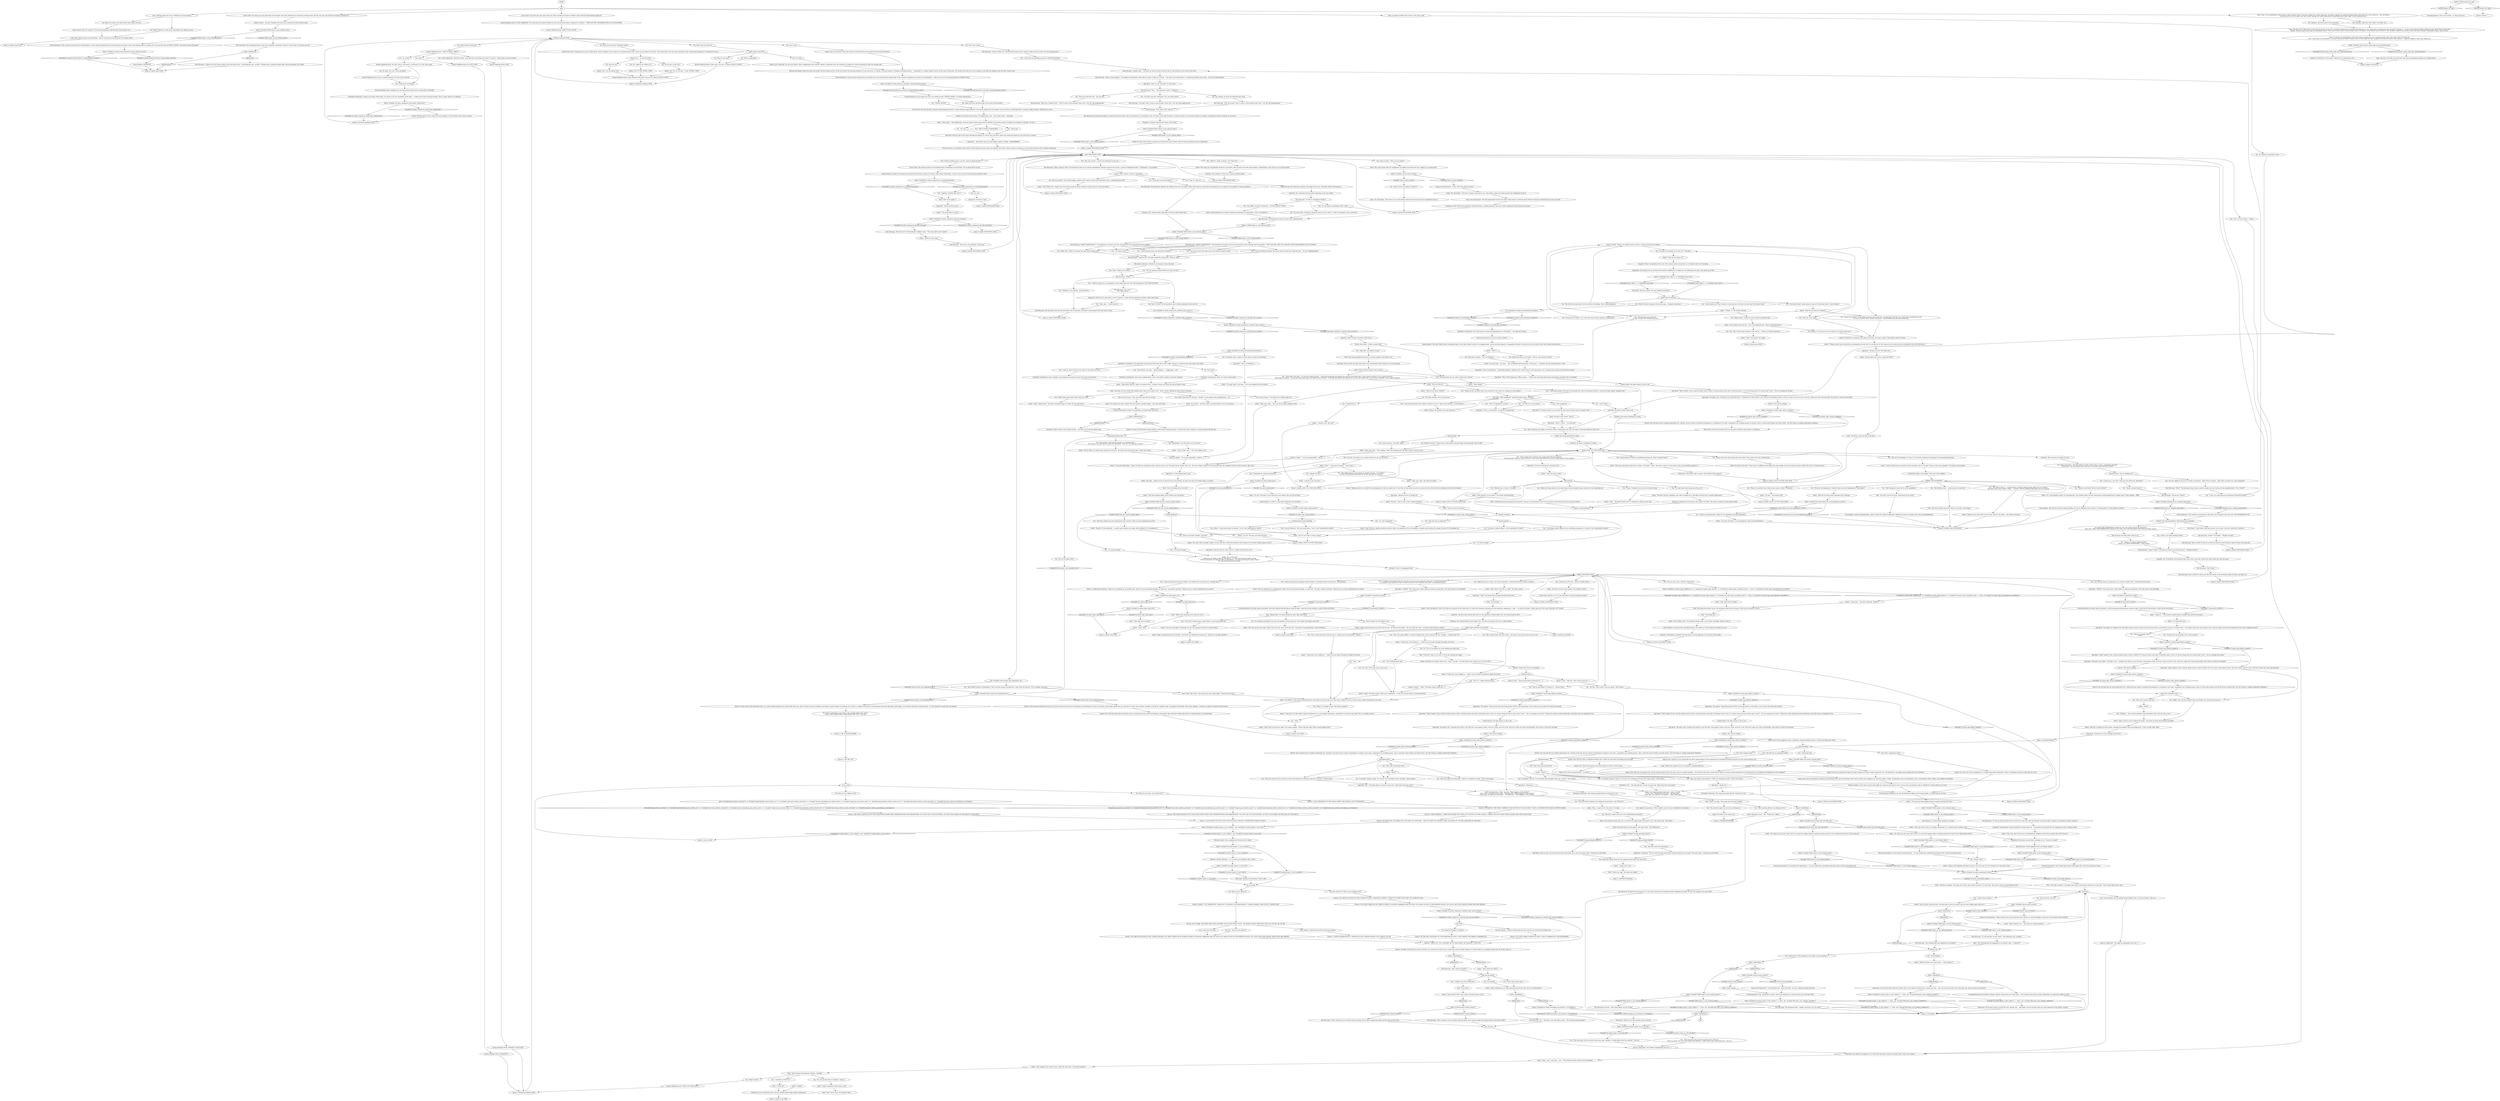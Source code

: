 # ICE / ANDRE WHITE CHECKS
# this is where andre's two white checks are -- "try to logic and figure out what they're hiding/planning" and "JUST DANCE"
# ==================================================
digraph G {
	  0 [label="START"];
	  1 [label="input"];
	  2 [label="Andre: Variable[\"church.soona_evicted\"]"];
	  3 [label="Variable[\"church.soona_evicted\"]", shape=diamond];
	  4 [label="!(Variable[\"church.soona_evicted\"])", shape=diamond];
	  5 [label="Volition: Tough stuff. They're not kidding."];
	  6 [label="You: \"Nothing...  Let's call this incident crime prevention. But I have my eye on you.\""];
	  7 [label="Logic: Nothing jumps out to you. Nothing out of the ordinary."];
	  8 [label="Kim Kitsuragi: \"It's not the beat, he was *shot*,\" the lieutenant says, irritated."];
	  9 [label="Ancient Reptilian Brain: HERE IT WILL BEGIN."];
	  10 [label="Jump to: [Andre main HUB]"];
	  11 [label="Kim Kitsuragi: Then a breath of cold sea air fills the church as the lieutenant opens the door and steps out."];
	  12 [label="Kim Kitsuragi: \"Yeah...\" The lieutenant snorts. \"Whatever.\""];
	  13 [label="You: As it ought to be. Where is it?"];
	  14 [label="Spinal Cord: IN THE SPINAL CORD!"];
	  15 [label="Empathy: He's obviously having trouble adjusting to this new reality."];
	  16 [label="You: \"Okay, okay...\" (Leave him be.)"];
	  17 [label="Jump to: [Andre main HUB]"];
	  18 [label="You: \"I've heard enough.\""];
	  19 [label="You: \"I know I wouldn't be as hard core without drugs.\""];
	  20 [label="Andre: \"We know she has a problem, man. We're working on it. She didn't exactly have a smooth adolescence.\""];
	  21 [label="Andre: \"It's not!\" He looks at your hand near your holster. His eyes fill with fear."];
	  22 [label="Andre: Variable[\"ice.andre_logic_inland_power\"]"];
	  23 [label="Variable[\"ice.andre_logic_inland_power\"]", shape=diamond];
	  24 [label="!(Variable[\"ice.andre_logic_inland_power\"])", shape=diamond];
	  25 [label="Andre: Variable[\"ice.andre_pulled_gun\"]"];
	  26 [label="Variable[\"ice.andre_pulled_gun\"]", shape=diamond];
	  27 [label="!(Variable[\"ice.andre_pulled_gun\"])", shape=diamond];
	  28 [label="Andre: \"WAIT!!!\""];
	  29 [label="You: \"We do this law-man style. First you tell me everything. Then I pass judgement.\""];
	  30 [label="Andre: \"We just gotta turn it into a speed lab *first*.\""];
	  31 [label="You: \"Give me your cash.\" (Ask for a bribe first.)"];
	  32 [label="You: (Ignore the question.) \"First I need to see all of your identification documents.\""];
	  33 [label="You: \"God dammit, can't get...\" (Keep tugging.) \"...fucking gun... out!\""];
	  34 [label="Andre: \"Whoa-whoa, hold on! There's no need for this!\" A bead of sweat runs down the side of Andre's head."];
	  35 [label="Andre: \"I knew it...\" The would-be leader drops his spiked head between his knees..."];
	  36 [label="Savoir Faire: The dynamic motion of your flailing body is bordering on the extreme. You're going off the charts..."];
	  37 [label="You: \"Deal.\""];
	  38 [label="You: \"60%. I hold all the cards here, kids. I can lock you up and say this was all an act.\""];
	  39 [label="Andre: \"I get it! Okay, man...\" He's still shaking a bit..."];
	  40 [label="Andre: \"You made your point, alright? We don't need to escalate things... let's just calm down.\""];
	  41 [label="You: (Holster the gun.) \"There we go. A few threats will get things moving quickly. Time to talk.\""];
	  42 [label="Andre: Variable[\"TASK.look_into_church_spooks_done\"]"];
	  43 [label="Variable[\"TASK.look_into_church_spooks_done\"]", shape=diamond];
	  44 [label="!(Variable[\"TASK.look_into_church_spooks_done\"])", shape=diamond];
	  45 [label="Andre: \"Exactly! It was going fine -- a month ago the place was empty, then suddenly it's all spooked up.\""];
	  46 [label="Andre: Variable[\"tc.heard_egg_defence_speech\"]"];
	  47 [label="Variable[\"tc.heard_egg_defence_speech\"]", shape=diamond];
	  48 [label="!(Variable[\"tc.heard_egg_defence_speech\"])", shape=diamond];
	  49 [label="Noid: \"Pack it up, Egg.\" He closes his toolbox."];
	  50 [label="You: \"Wait, does anyone feel that?\""];
	  51 [label="You: \"It's probably not going to be easy, the spookers in the church are *not* going to be happy about this.\""];
	  52 [label="Andre: \"I've seen this thing happen before to people partying this hard...\""];
	  53 [label="Andre: Variable[\"ice.andre_questioned_water\"]"];
	  54 [label="Variable[\"ice.andre_questioned_water\"]", shape=diamond];
	  55 [label="!(Variable[\"ice.andre_questioned_water\"])", shape=diamond];
	  56 [label="You: How are you talking to me?"];
	  57 [label="Shivers: THE MODULATIONS OF MY VOICE ARE NOTED DOWN WITH THERMOMETERS AND BAROMETERS. YOU FEEL ME IN YOUR NOSTRILS, ON THE LITTLE HAIRS ON THE BACK OF YOUR NECK."];
	  58 [label="You: My partner... I think I insulted him just now, and I'm not sure that he'll forgive me."];
	  59 [label="Endurance: It's not your moves that are at fault, per se. You almost certainly had a seizure just now -- and a much more massive one a few days ago, when you lost your memory."];
	  60 [label="Andre: IsTHCPresent(\"remote_viewer\")"];
	  61 [label="IsTHCPresent(\"remote_viewer\")", shape=diamond];
	  62 [label="!(IsTHCPresent(\"remote_viewer\"))", shape=diamond];
	  63 [label="Shivers: I CANNOT PERISH WITH IT, OFFICER OF THE CITIZENS MILITIA. YOU CANNOT LET ME."];
	  64 [label="Andre: Variable[\"church.soona_evicted\"]"];
	  65 [label="Variable[\"church.soona_evicted\"]", shape=diamond];
	  66 [label="!(Variable[\"church.soona_evicted\"])", shape=diamond];
	  67 [label="Andre: Variable[\"TASK.report_to_the_tribunal_done\"]"];
	  68 [label="Variable[\"TASK.report_to_the_tribunal_done\"]", shape=diamond];
	  69 [label="!(Variable[\"TASK.report_to_the_tribunal_done\"])", shape=diamond];
	  70 [label="Physical Instrument: It's not merely the dehydration -- it's your broken leg, reminding itself again with a dull but persistent ache."];
	  71 [label="Ancient Reptilian Brain: TOTAL DARKNESS! You sink down the darkest fathoms of your own personal deep, vertebrae by vertebrae -- THROUGH THE UNFORMED SKULLS OF YOUR SPINE."];
	  72 [label="You: \"Yes. My mission here is complete.\" [Leave.]"];
	  73 [label="You: Where did the church go?"];
	  74 [label="Kim Kitsuragi: \"Now check *this* shit out!\""];
	  75 [label="Noid: \"End of human development. Mission. Complete.\""];
	  76 [label="Conceptualization: As you open your eyes, you should scream \"HYPER! HYPER!\" (It seems appropriate.)"];
	  77 [label="You: \"Guys, I'm out of juice...\" (Stop.)"];
	  78 [label="Andre PROTORAVE HUB"];
	  79 [label="Andre: \"You TOTALLY do!\" Andre waves his hands around his head, perhaps to imply that he's *out of his mind*..."];
	  80 [label="Authority: The authority of The Law is clearly unquestionable."];
	  81 [label="Shivers: This will be nothing."];
	  82 [label="Egg Head: \"We don't need drugs to be hard core!\""];
	  83 [label="Jump to: [soberordrugs]"];
	  84 [label="Jump to: [Andre LOGIC SUCCESS TALK HUB]"];
	  85 [label="Andre: \"What do you know about spinning tape? Nothing!\""];
	  86 [label="Andre: \"No shit...\" He sounds tired."];
	  87 [label="Andre: \"Okay!\" He sounds very happy."];
	  88 [label="Andre: \"That's...\" He waves his hands. \"C'mon, that's...\""];
	  89 [label="Jump to: [Andre LOGIC SUCCESS TALK HUB]"];
	  90 [label="You: (I can do without it. Put your hand down.) \"So it's *not* punishable by death?\""];
	  91 [label="suretherespoweroverwhelming"];
	  92 [label="Andre: \"It was just impossible -- look at us! How are we going to pull a club out of our ass?! We need starter capital, that's all... We were *totally* going to turn the church into the wickedest club for anodic music in, like, ever...\""];
	  93 [label="Andre: \"Okay, man, okay.\" He raises his hands."];
	  94 [label="Egg Head: \"In the fucking world, man!\""];
	  95 [label="Andre: The would-be leader looks beat. \"Okay,\" he nods.\n\"Fuck, man, I thought we were cool...\" He looks beat.\n\"Fuck, man, you said you'd be lenient...\" Andre looks beat."];
	  96 [label="Egg Head: \"YEAHH!\" The young man's smile widens to inhuman proportions. His teeth beam in the floodlight."];
	  97 [label="Soona, the Programmer: \"Acele, aren't you going to dance?\""];
	  98 [label="Andre: \"Don't be offensive, Noid. We could use a partner on the other side. It's safer with someone watching over the operation, keeping the... khm...\" he clears his throat, \"other cops out of our soup. How does 35% sound?\""];
	  99 [label="You: \"55%. I want the control stock in this or I simply won't be motivated.\" (Shrug.)"];
	  100 [label="You: \"My partner is still outside and he's a no-nonsense guy.\"\n\"My partner is outside and he's quite the gunslinger. Trust me, I've seen him in action.\""];
	  101 [label="Physical Instrument: If they try something, just knock their teeth out!"];
	  102 [label="Egg Head: \"No, please!\" Egg Head presses STOP on the tape player. In the silence, you can hear the wind howl outside."];
	  103 [label="Spinal Cord: But you already know -- it rarely is."];
	  104 [label="Kim Kitsuragi: \"What happened? Are you feeling alright?\""];
	  105 [label="Spinal Cord: What are you going to do, call the lazareth again? And if you were to go to a regular hospital... Do you know how long it would take to figure out what's really wrong with you? The interviews, the poking and prodding that you'll undergo?"];
	  106 [label="Acele: \"Thirty minutes or so.\" She raises an amused eyebrow."];
	  107 [label="Andre: Variable[\"ice.andre_hyper_rc_succ_rhet\"]"];
	  108 [label="Variable[\"ice.andre_hyper_rc_succ_rhet\"]", shape=diamond];
	  109 [label="!(Variable[\"ice.andre_hyper_rc_succ_rhet\"])", shape=diamond];
	  110 [label="Shivers: An officer of the RCM is lying on the floor of a small church with his eyes rolled back and his tongue lolling out. Several others are standing around him. He slowly comes to."];
	  111 [label="You: I knew it. I knew the end of the world was coming!"];
	  112 [label="Shivers: BY THE WAY, APOLOGIZE TO YOUR PARTNER AT ONCE. UNITY AMONG THE RANKS IS PARAMOUNT."];
	  113 [label="You: Hmm, but Soona said they haven't been honest with me..."];
	  114 [label="Esprit de Corps: Part of him is amazed you're both able to just *dance* after all these horrifying events in Martinaise."];
	  115 [label="Physical Instrument: It's not merely the dehydration -- it's your broken leg, reminding itself again with a dull but persistent ache."];
	  116 [label="Savoir Faire: You close your eyes and dream of the shapes your body should form to bring this strange music into life. For now, such ferocity of motion is beyond you..."];
	  117 [label="You: \"Right ecstatic!\""];
	  118 [label="Kim Kitsuragi: The lieutenant begins to heel-kick the church floor with such intensity, it's reasonable to fear he'll kick a hole right through it, causing the floor to crack and the pillars to collapse, bringing the church roof down on all of you."];
	  119 [label="Ancient Reptilian Brain: This is a pivotal moment. Try not to piss yourself."];
	  120 [label="Spinal Cord: ...to rule the world."];
	  121 [label="You: What is happening?"];
	  122 [label="You: \"I'm under cover!\""];
	  123 [label="Andre: \"Now imagine if we could do that, right? But with, like, a *thousand* people?\""];
	  124 [label="Kim Kitsuragi: The lieutenant squeezes the bridge of his nose. The lights reflect off his glasses..."];
	  125 [label="Jump to: [Andre PROTORAVE HUB]"];
	  126 [label="You: \"Life tore me a new asshole.\""];
	  127 [label="You: \"Thank you for your kind words, but everyone in here sees I'm a disgrace to the uniform.\""];
	  128 [label="Andre: The young speedfreak is silent."];
	  129 [label="Encyclopedia: This may be the brain damage talking, but you've definitely never heard of  *monodynamic* or *one-speaker systems*."];
	  130 [label="Andre: \"I'm sorry, but there is no lab equipment. And no drug ingredients.\""];
	  131 [label="Noid: \"To get our foot in the door.\""];
	  132 [label="Noid: \"Or else?\" There is an audible clank as he lets a wrench drop into his toolbox."];
	  133 [label="Noid: His friend hands you his papers. The name reads: 'Karl Holtzmann.'"];
	  134 [label="Egg Head: Close to tears, the one with the large head hands you a card. The name reads: \"Germaine van der Wijk.\""];
	  135 [label="Andre: Variable[\"ice.egg_germaine_heard\"]"];
	  136 [label="Variable[\"ice.egg_germaine_heard\"]", shape=diamond];
	  137 [label="!(Variable[\"ice.egg_germaine_heard\"])", shape=diamond];
	  138 [label="Andre: \"C'mon man, you're killing us...\" Andre runs his hands through the spikes of his hair."];
	  139 [label="Noid: Noid surveys the situation with his face pale and blank. His eyebrow is twitching."];
	  140 [label="Andre: Variable[\"tc.heard_egg_defence_speech\"]"];
	  141 [label="Variable[\"tc.heard_egg_defence_speech\"]", shape=diamond];
	  142 [label="!(Variable[\"tc.heard_egg_defence_speech\"])", shape=diamond];
	  143 [label="showdownchoice"];
	  144 [label="Egg Head: \"We need a win. I promise this will be a win! We won't cook speed in there, we'll do it clean, we'll do it true. We'll do it sober and *real* and beautiful. This will be a victory for the light.\""];
	  145 [label="Andre: He doesn't even look at you."];
	  146 [label="Jump to: [Andre main HUB]"];
	  147 [label="You: \"Wait, does anyone feel that?\""];
	  148 [label="Andre: Variable[\"tc.heard_egg_defence_speech\"]"];
	  149 [label="Variable[\"tc.heard_egg_defence_speech\"]", shape=diamond];
	  150 [label="!(Variable[\"tc.heard_egg_defence_speech\"])", shape=diamond];
	  151 [label="Spinal Cord: Then consciousness will slowly begin to return. It won't be fun."];
	  152 [label="You: \"Where's Kim?\""];
	  153 [label="Shivers: I AM THE CITY."];
	  154 [label="Jump to: [la_city_chat]"];
	  155 [label="before_hub"];
	  156 [label="Andre: IsKimHere()"];
	  157 [label="IsKimHere()", shape=diamond];
	  158 [label="!(IsKimHere())", shape=diamond];
	  159 [label="Andre: Variable[\"ice.andre_hyper_rc_succ_fix_kim\"]"];
	  160 [label="Variable[\"ice.andre_hyper_rc_succ_fix_kim\"]", shape=diamond];
	  161 [label="!(Variable[\"ice.andre_hyper_rc_succ_fix_kim\"])", shape=diamond];
	  162 [label="Jump to: [Andre main HUB]"];
	  163 [label="Andre: IsTHCPresent(\"art_cop\")"];
	  164 [label="IsTHCPresent(\"art_cop\")", shape=diamond];
	  165 [label="!(IsTHCPresent(\"art_cop\"))", shape=diamond];
	  166 [label="Andre: IsTaskActive(\"TASK.investigate_sea_fortress\")--[[ Variable[ ]]"];
	  167 [label="IsTaskActive(\"TASK.investigate_sea_fortress\")--[[ Variable[ ]]", shape=diamond];
	  168 [label="!(IsTaskActive(\"TASK.investigate_sea_fortress\")--[[ Variable[ ]])", shape=diamond];
	  169 [label="You: What was that about *unformed skulls*?"];
	  170 [label="You: \"I wouldn't go *that* far...\""];
	  171 [label="You: Don't bust a move."];
	  172 [label="You: Open your eyes and dance like you've never danced before."];
	  173 [label="Ancient Reptilian Brain: \"WHO FUCKING CARES?!\""];
	  174 [label="Andre: Variable[\"ice.andre_composure_authority_kim_success\"]"];
	  175 [label="Variable[\"ice.andre_composure_authority_kim_success\"]", shape=diamond];
	  176 [label="!(Variable[\"ice.andre_composure_authority_kim_success\"])", shape=diamond];
	  177 [label="Jump to: [Andre PROTORAVE HUB]"];
	  178 [label="You: I hate waking life. I hate this world. I hate and fear everything. All I want is to dance... Please god, just let me dance!"];
	  179 [label="Jump to: [TASK.report_to_the_tribunal_done]"];
	  180 [label="You: What do you want?"];
	  181 [label="Andre: \"Man... now... now, man... now...\" The would-be leader stutters with excitement."];
	  182 [label="Kim Kitsuragi: \"Dance?\" he repeats. \"*Monkey* fucker?\""];
	  183 [label="You: Is there anything more I can do? I want to break the limit."];
	  184 [label="You: \"Together! WHERE ARE YOU?!\""];
	  185 [label="Jump to: [Andre PROTORAVE HUB]"];
	  186 [label="Kim Kitsuragi: \"Are you kidding me?!\""];
	  187 [label="Andre: Their would-be leader is less amused."];
	  188 [label="You: \"You're sober. Was it hard for you to keep sober for this meeting?\"\n\"Your girl Acele is high as a kite out there. It must have been hard for you boys to keep sober for this meeting.\""];
	  189 [label="Perception (Sight): One speaker. They have *one* speaker."];
	  190 [label="You: (I like it -- move hand closer to holster.) \"So it's *not* punishable by death?\""];
	  191 [label="You: \"The other speaker. You have only one.\""];
	  192 [label="Noid: \"Get our fucking foot in the door.\""];
	  193 [label="Andre: \"*Really...?*\" He sounds relieved."];
	  194 [label="Andre: \"You wanted to just ask me...\" he's a bit perplexed now. \"About *something else*?\""];
	  195 [label="Andre: \"Hey man, who knows what she's on about.\" He scoffs. \"I get it, she doesn't want us in the church. She's got something against us.\""];
	  196 [label="Jump to: [Andre LOGIC SUCCESS TALK HUB]"];
	  197 [label="Andre: Variable[\"ice.andre_logic_indifference\"]  or  Variable[\"ice.andre_logic_lenient\"]  or  Variable[\"ice.andre_logic_corruption_said\"] == false  or Variable[\"ice.andre_logic_hecoordination_shotsfired\"]"];
	  198 [label="Variable[\"ice.andre_logic_indifference\"]  or  Variable[\"ice.andre_logic_lenient\"]  or  Variable[\"ice.andre_logic_corruption_said\"] == false  or Variable[\"ice.andre_logic_hecoordination_shotsfired\"]", shape=diamond];
	  199 [label="!(Variable[\"ice.andre_logic_indifference\"]  or  Variable[\"ice.andre_logic_lenient\"]  or  Variable[\"ice.andre_logic_corruption_said\"] == false  or Variable[\"ice.andre_logic_hecoordination_shotsfired\"])", shape=diamond];
	  200 [label="Andre: Variable[\"tc.innocentic_system\"]"];
	  201 [label="Variable[\"tc.innocentic_system\"]", shape=diamond];
	  202 [label="!(Variable[\"tc.innocentic_system\"])", shape=diamond];
	  203 [label="You: \"It's 75% or I'm taking you to the holding pen right now.\""];
	  204 [label="You: \"Okay.\""];
	  205 [label="You: (Show both hands to the guys.) \"Alright, I'm not going to do anything harsh... yet.\""];
	  206 [label="Andre: \"It's all cool... we don't need to escalate things. Let's all calm down.\""];
	  207 [label="Andre: \"Got it! There's no need to get anyone else involved. \"He wipes the sweat off his head. \"Okay, man, listen...\""];
	  208 [label="showdownchoice"];
	  209 [label="Andre: He glares at you. \"Yes. *Thank you*, officer.\""];
	  210 [label="You: \"Right. Let's call this incident crime prevention, but I have my eye on you.\""];
	  211 [label="Spinal Cord: The beats that had you all fired up just a moment ago now seem overwhelming, nauseating. They shift and multiply like pieces of coloured glass in a kaleidoscope."];
	  212 [label="Jump to: [Egg Head: \"You might be imagining it but it fe...\"]"];
	  213 [label="You: \"I think I had a seizure...\""];
	  214 [label="Jump to: [watering]"];
	  215 [label="Kim Kitsuragi: \"That's all great, but we should really get going. We've spent enough time doing aerobic exercise for today.\""];
	  216 [label="You: \"Dance! Aren't you going to *dance*?!\""];
	  217 [label="Andre: Variable[\"TASK.report_to_the_tribunal_done\"]"];
	  218 [label="Variable[\"TASK.report_to_the_tribunal_done\"]", shape=diamond];
	  219 [label="!(Variable[\"TASK.report_to_the_tribunal_done\"])", shape=diamond];
	  220 [label="Andre: \"Nah, man, don't worry, he's just dehydrated. Happens all the time in night clubs. He'll recover.\""];
	  221 [label="Physical Instrument: Your broken hip reminds itself again with a dull, but persistent *ache*."];
	  222 [label="Noid: \"Don't worry, man. I'll remember them.\""];
	  223 [label="You: Oh my god, is that true?"];
	  224 [label="Physical Instrument: With your eyes still closed, the first thing you feel, all the way back in the pivoting darkness of your own torso, is warmth. You have become a triumph of rhythmo-plastics -- somewhere in a smelly wooden church on the coast of Revachol. The wounds from the war you've waged on your body are healing, twist by twist, turn by turn."];
	  225 [label="Logic: The gist of it is: They want to turn the church into a club, but a suspicious element has overtaken the building. It's very important to understand what the *gist* of things is -- always consult the gist before making up your mind. This is going well.\nIndeed. So one of them came upon the abandoned church. They want to turn it into a club for dance music, but agents of narcomania have overrun it. You shudder to think of all the narco they must have *already* consumed in there! Narco is bad. "];
	  226 [label="Andre: \"But you still are...\""];
	  227 [label="Andre: \"So... what now?\"\n\"Whatever you think is right, sir. But please... we were only trying to make a living.\"\n\"We'll do whatever you think is right, sir. But please... we were only trying to make a living.\"\n\"Sir, you promised you'd be lenient...\""];
	  228 [label="Andre: \"What exactly is it you know?\" He sounds confrontational."];
	  229 [label="You: \"That Nosaphed is here for its active ingredient.\""];
	  230 [label="Encyclopedia: Likely pseudoephedrine, almost exactly the shape of ephedrine. Ephedrine makes you happy and so does pseudoephedrine."];
	  231 [label="Inland Empire: The 9mm Villiers feels surprisingly light in your hand. Almost toy-like. You imagine death, sorrow and the dramatic re-imagining of Andre's face burst out of its muzzle, and it feels almost preposterous..."];
	  232 [label="Andre: Variable[\"ice.andre_logic_shivers_nothing\"]"];
	  233 [label="Variable[\"ice.andre_logic_shivers_nothing\"]", shape=diamond];
	  234 [label="!(Variable[\"ice.andre_logic_shivers_nothing\"])", shape=diamond];
	  235 [label="Empathy: There's resignation in his voice. He's almost ready to drop the act. It wouldn't take a lot of pushing."];
	  236 [label="You: \"Of course not *really*. I'm a cop! Now tell me what's going on, immediately!\""];
	  237 [label="Hand/Eye Coordination: Your hand moves, smooth and lightning-fast, to the holster -- you whip out the gun."];
	  238 [label="FINAL JUDGEMENT HUB"];
	  239 [label="Noid: \"No fucking way.\""];
	  240 [label="Egg Head: \"There *needs* to be a club for anodic music in there. Everyone hates each other. Everybody hates it here, it's all just drugs and we're slaves and I *can't*... We are running out of time!\" Without his smile he looks heartbroken. And older than you thought he was."];
	  241 [label="Andre: Variable[\"church.andre_redc_hyperdrive_on\"]"];
	  242 [label="Variable[\"church.andre_redc_hyperdrive_on\"]", shape=diamond];
	  243 [label="!(Variable[\"church.andre_redc_hyperdrive_on\"])", shape=diamond];
	  244 [label="Savoir Faire: Ask for a cut. It's the right time to become business partners."];
	  245 [label="Andre: CheckItem(\"gun_villiers\")  or CheckItem(\"gun_ruby\")"];
	  246 [label="CheckItem(\"gun_villiers\")  or CheckItem(\"gun_ruby\")", shape=diamond];
	  247 [label="!(CheckItem(\"gun_villiers\")  or CheckItem(\"gun_ruby\"))", shape=diamond];
	  248 [label="Egg Head: \"Thank you...\""];
	  249 [label="Perception (Hearing): The young man gulps like he's trying not to cry."];
	  250 [label="You: \"It wouldn't change a thing. It's too late. For everything. Just pack your bags and go.\" (Evict them.)"];
	  251 [label="You: \"You're getting off easy. I'm letting you live.\""];
	  252 [label="Egg Head: \"YEAHH!\" The young man's smile widens to inhuman proportions. His teeth beam in the floodlight."];
	  253 [label="Andre: Variable[\"TASK.call_station_lazareth_done\"]"];
	  254 [label="Variable[\"TASK.call_station_lazareth_done\"]", shape=diamond];
	  255 [label="!(Variable[\"TASK.call_station_lazareth_done\"])", shape=diamond];
	  256 [label="Soona, the Programmer: \"When exactly did you lose consciousness? When you started shaking or when you were already on the ground?\""];
	  257 [label="Kim Kitsuragi: He nods. \"That seems likely. Can you stand?\""];
	  258 [label="Shivers: MY HEART IS THE WIND CORRIDOR. THE BOTTOM OF MY AIR IS RED. I HAVE A HUNDRED THOUSAND LUMINOUS ARMS."];
	  259 [label="Shivers: DEATH -- IT IS TERRIFYING. I NEED YOU TO PROTECT ME FROM DEATH. I CANNOT PERISH. LOOK AT ME. I CANNOT END."];
	  260 [label="Jump to: [Egg Head: \"You might be imagining it but it fe...\"]"];
	  261 [label="You: Say nothing."];
	  262 [label="Jump to: [FINAL JUDGEMENT HUB]"];
	  263 [label="Conceptualization: This is your chance -- to show up for art."];
	  264 [label="Shivers: Shivers: \"...\""];
	  265 [label="Andre: IsKimHere()"];
	  266 [label="IsKimHere()", shape=diamond];
	  267 [label="!(IsKimHere())", shape=diamond];
	  268 [label="Andre: Variable[\"TASK.report_to_the_tribunal_done\"]"];
	  269 [label="Variable[\"TASK.report_to_the_tribunal_done\"]", shape=diamond];
	  270 [label="!(Variable[\"TASK.report_to_the_tribunal_done\"])", shape=diamond];
	  271 [label="Savoir Faire: You close your eyes and vacate your skull, leaving your brain to wonder: where did that little fluttering light go?"];
	  272 [label="Kim Kitsuragi: \"The what now?\" The lieutenant suddenly stops. \"The sound above your *what*?\""];
	  273 [label="Ancient Reptilian Brain: GOD?"];
	  274 [label="Ancient Reptilian Brain: WHERE IS YOUR GOD?"];
	  275 [label="Kim Kitsuragi: \"Good for you!\" He looks around the church hall. \"Rock on, then...\""];
	  276 [label="You: \"You talk a big talk, lieutenant! Let's see some moves!\""];
	  277 [label="You: \"Yes, officer in need of assistance... ON THE DANCE FLOOR!\""];
	  278 [label="Andre: \"Oh my god...\" The speedfreaks' would-be leader stands slack-jawed in disbelief at the hard-coreness on display. He whispers to himself: \"No way...\""];
	  279 [label="You: \"I *did* say there was an emergency on the dance floor, did I not? The emergency?! NOT ENOUGH KIM!\""];
	  280 [label="You: \"Yes way.\""];
	  281 [label="You: \"Kim, get in here!\" (Call for the lieutenant to join you.)"];
	  282 [label="Empathy: He's having trouble adjusting to the new reality before him."];
	  283 [label="Andre: Variable[\"ice.andre_composure_got_kim_dancing\"]"];
	  284 [label="Variable[\"ice.andre_composure_got_kim_dancing\"]", shape=diamond];
	  285 [label="!(Variable[\"ice.andre_composure_got_kim_dancing\"])", shape=diamond];
	  286 [label="Empathy: He senses something is wrong."];
	  287 [label="Egg Head: \"There *needs* to be a club for anodic music in there. Everyone hates each other. Everyone hates it, it's all just drugs and we're slaves and I *can't...* We are running out of time.\""];
	  288 [label="Inland Empire: He looks almost as old as you."];
	  289 [label="Egg Head: He doesn't know what to say."];
	  290 [label="Andre: Variable[\"ice.acele_heard_she_sold_headphones_LOGIC\"]"];
	  291 [label="Variable[\"ice.acele_heard_she_sold_headphones_LOGIC\"]", shape=diamond];
	  292 [label="!(Variable[\"ice.acele_heard_she_sold_headphones_LOGIC\"])", shape=diamond];
	  293 [label="Andre: \"Make up your mind, first it's the sweat, then it's the ether...\" He smiles nervously."];
	  294 [label="You: \"There is no need for me to pile on any more, is there?\" (Proceed.)"];
	  295 [label="sowhathappened"];
	  296 [label="You: \"Yes, I did. I'm that kind of person. Now tell me...\" (Move on to other questions.)"];
	  297 [label="You: \"Really-really. I wanted to ask you about something else.\""];
	  298 [label="Authority: What's harder core than a little bit of..."];
	  299 [label="Egg Head: \"Who doesn't like to dance? *She* doesn't like to dance!\""];
	  300 [label="Authority: There's always your backup outside... stay firm. You've got the upper hand."];
	  301 [label="You: \"Soona said you've been lying about your plans. Your answer was very unconvincing.\""];
	  302 [label="Jump to: [FINAL JUDGEMENT HUB]"];
	  303 [label="Andre: Variable[\"ice.andre_logic_shivers_nothing\"]"];
	  304 [label="Variable[\"ice.andre_logic_shivers_nothing\"]", shape=diamond];
	  305 [label="!(Variable[\"ice.andre_logic_shivers_nothing\"])", shape=diamond];
	  306 [label="Jump to: [FINAL JUDGEMENT HUB]"];
	  307 [label="yeahthisisahub"];
	  308 [label="Egg Head: \"There *needs* to be a club for anodic music in there. NEEDS TO! So we won't cook speed in there, we'll do it clean, we'll do it true. We'll do it sober and *real* and beautiful.\""];
	  309 [label="Jump to: [Andre main HUB]"];
	  310 [label="You: I should get help."];
	  311 [label="Spinal Cord: All this excitement of dancing and dancing harder and even fainting *real* hard is better than dragging your feet from office to office, examination room to examination room, all mercilessly white, bright, and smelling of antiseptic."];
	  312 [label="You: What do you mean, *you are the city*?"];
	  313 [label="Andre: Variable[\"plaza.shivers_activated\"]  or  Variable[\"boardwalk.feld_mural_shivers_wc\"]  or  Variable[\"coast.snow_shivers_activated\"]  or  Variable[\"apt.orb_abandoned_apt_shivers_done\"]  or  Variable[\"village.hq_orb_shivers_done\"]  or  Variable[\"plaza.kineema_shivers_where_too\"]  or  Variable[\"jam.tommy_shivers_across_revachol\"]  or  Variable[\"pier.joyce_shivers_grounding_on_revchopice\"]"];
	  314 [label="Variable[\"plaza.shivers_activated\"]  or  Variable[\"boardwalk.feld_mural_shivers_wc\"]  or  Variable[\"coast.snow_shivers_activated\"]  or  Variable[\"apt.orb_abandoned_apt_shivers_done\"]  or  Variable[\"village.hq_orb_shivers_done\"]  or  Variable[\"plaza.kineema_shivers_where_too\"]  or  Variable[\"jam.tommy_shivers_across_revachol\"]  or  Variable[\"pier.joyce_shivers_grounding_on_revchopice\"]", shape=diamond];
	  315 [label="!(Variable[\"plaza.shivers_activated\"]  or  Variable[\"boardwalk.feld_mural_shivers_wc\"]  or  Variable[\"coast.snow_shivers_activated\"]  or  Variable[\"apt.orb_abandoned_apt_shivers_done\"]  or  Variable[\"village.hq_orb_shivers_done\"]  or  Variable[\"plaza.kineema_shivers_where_too\"]  or  Variable[\"jam.tommy_shivers_across_revachol\"]  or  Variable[\"pier.joyce_shivers_grounding_on_revchopice\"])", shape=diamond];
	  316 [label="Shivers: I ALSO RESIDE IN YOUR LUNGS AND VESTIGIAL ORGANS. EVERYWHERE THERE IS SPACE."];
	  317 [label="Shivers: YOU MOVE THROUGH MY STREETS FREELY IN MOTOR CARRIAGES AND ON FOOT. YOU HAVE ACCESS TO THE HIDDEN PLACES. YOU ALSO CIRCULATE AMONG THOSE WHO ARE HIDDEN."];
	  318 [label="Andre: Variable[\"ice.andre_composure_authority_kim_success_failed\"]"];
	  319 [label="Variable[\"ice.andre_composure_authority_kim_success_failed\"]", shape=diamond];
	  320 [label="!(Variable[\"ice.andre_composure_authority_kim_success_failed\"])", shape=diamond];
	  321 [label="Kim Kitsuragi: \"Had a good rest there?\""];
	  322 [label="wake_me_up_before"];
	  323 [label="You: \"That was great, but I'm all out of juice now, guys. Besides, I should really talk to my partner.\" (Get up.)"];
	  324 [label="Andre: Variable[\"TASK.report_to_the_tribunal_done\"]"];
	  325 [label="Variable[\"TASK.report_to_the_tribunal_done\"]", shape=diamond];
	  326 [label="!(Variable[\"TASK.report_to_the_tribunal_done\"])", shape=diamond];
	  327 [label="Andre: Variable[\"TASK.report_to_the_tribunal_done\"]"];
	  328 [label="Variable[\"TASK.report_to_the_tribunal_done\"]", shape=diamond];
	  329 [label="!(Variable[\"TASK.report_to_the_tribunal_done\"])", shape=diamond];
	  330 [label="Kim Kitsuragi: \"Sheesh, okay...\" He backs up with his hands raised in the air, observing the criss-cross of your feet..."];
	  331 [label="You: Say nothing, but push the footwork extra hard."];
	  332 [label="You: \"I have become Dance, the destroyer of worlds.\""];
	  333 [label="You: \"I'm sorry! I know this looks crazy, but it feels too good to stop!\""];
	  334 [label="Kim Kitsuragi: The lieutenant taps his foot and looks at his wristwatch. He doesn't seem pleased with this waste of time."];
	  335 [label="Jump to: [Andre PROTORAVE HUB]"];
	  336 [label="You: \"Okay kids, now gather around...\""];
	  337 [label="Egg Head: \"But the sine was *way* off too. I couldn't feel the love at all...\""];
	  338 [label="Egg Head: \"I've been trying to say we need the next step in dance music to happen *fast*...\""];
	  339 [label="Noid: \"Climb down from the equestrian monument, cop-man. Consciousness is new to the universe. We all have our ways to ease the shock.\""];
	  340 [label="Noid: \"He said it was for his nose. What more do you want?\""];
	  341 [label="You: \"In short: you tried to use a police detective to set up a drug lab.\""];
	  342 [label="Andre: \"It's not!\" His eyes are wide with fear."];
	  343 [label="You: \"Haven't you heard? I'm the dirtiest cop this side of the river. I'll make life *hard* for you, using every connection I've got.\"\n\"Or my cut will be 100%. Haven't you heard -- I'm the dirtiest cop this side of the river.\""];
	  344 [label="You: \"I don't really care, I just wanted to crack the case. Do what you want and I'll do what I want.\""];
	  345 [label="Noid: Without a word the other speedfreak pulls a red wallet out of the toolbox and hands it to you."];
	  346 [label="Noid: \"Ten percent.\""];
	  347 [label="You: \"Hang on, I thought I'd get some money quickly?\""];
	  348 [label="You: \"Better keep those hands where they are, Noid.\""];
	  349 [label="You: (Let go of gun.) \"Man, how did I mess this up so bad.\""];
	  350 [label="You: \"I have to look into the spooker situation before I can decide what to do with you.\" (Decide later.)"];
	  351 [label="You: \"It wouldn't change a thing. It's too late. For everything. You're arrested.\" (Arrest them.)"];
	  352 [label="You: \"No debate. Get lost, I'm not letting some druggies take over a church.\" (Evict them.)"];
	  353 [label="Andre: \"Hush, Noid.\""];
	  354 [label="Andre: \"We'll do a straight up club in there, spinning the maddest reels and nothing but, I swear to god! Okay, Egg?\""];
	  355 [label="Conceptualization: He looks almost innocentic, with that Harmon-Wowshi player raised up high. Could this be the certainty a spirit-of-the-world feels?"];
	  356 [label="Andre: \"With the moves you've got on you -- I don't doubt it!\""];
	  357 [label="Shivers: COME MORNING, I CARRY INDUSTRIAL DUST AND LET IT SETTLE ON TREE LEAVES. I SHAKE THE DUST FROM THOSE LEAVES AND ONTO YOUR COAT."];
	  358 [label="Reaction Speed: She's speaking fast because she is afraid."];
	  359 [label="Conceptualization: Yup, sounds like a seizure. And you probably had a more massive one a few days back."];
	  360 [label="Andre: Variable[\"ice.andre_hyper_rc_fail_volition\"] == false  and  Variable[\"XP.assess_your_medical_condition\"]"];
	  361 [label="Variable[\"ice.andre_hyper_rc_fail_volition\"] == false  and  Variable[\"XP.assess_your_medical_condition\"]", shape=diamond];
	  362 [label="!(Variable[\"ice.andre_hyper_rc_fail_volition\"] == false  and  Variable[\"XP.assess_your_medical_condition\"])", shape=diamond];
	  363 [label="Noid: \"Has anything like this happened to you before? Like... a *seizure*?\""];
	  364 [label="Ancient Reptilian Brain: ORGASMIC!!!"];
	  365 [label="Kim Kitsuragi: \"Oh, c'mon...\"\n\"Oh, c'mon, Harry...\"
"];
	  366 [label="Spinal Cord: Yes. It's all true -- in the *SPINAL CORD*."];
	  367 [label="You: \"We ain't going anywhere before we *tear shit up*!\""];
	  368 [label="You: \"*I'm* not *doing* anything. The music made its mind up a long time ago -- I'm just *implementing*!\""];
	  369 [label="Andre: The young man immediately bounces up and down, then assumes the same dance pattern, embellishing it with some sort of waving motion."];
	  370 [label="Empathy: He senses something is wrong."];
	  371 [label="Andre: \"Like I told you, spooky assholes moved in while I was getting all this stuff together. A month ago the place was empty and now it's all spooked up.\""];
	  372 [label="Andre: \"Things are just way too hard for an entrepreneur in this city. It's not like we're *not* gonna turn the church into the wickedest club in East Revachol...\""];
	  373 [label="Egg Head: \"No, please!\" The one with the large head presses STOP on the tape player. In the silence, you can hear the wind howl outside."];
	  374 [label="Jump to: [Andre PROTORAVE HUB]"];
	  375 [label="Hand/Eye Coordination: Sorry, boiadeiro, the moment has passed. You just won't look cool anymore."];
	  376 [label="Andre: Variable[\"church.soona_andre_logic_hint_confronted_him\"]"];
	  377 [label="Variable[\"church.soona_andre_logic_hint_confronted_him\"]", shape=diamond];
	  378 [label="!(Variable[\"church.soona_andre_logic_hint_confronted_him\"])", shape=diamond];
	  379 [label="Half Light: Time for a threat. He can't handle the pressure."];
	  380 [label="Perception (Hearing): The young man gulps like he's trying not to cry."];
	  381 [label="You: \"But first I need to see all of your identification documents.\""];
	  382 [label="Egg Head: \"Thank you...\""];
	  383 [label="Jump to: [You: \"\"Get lost, I don't want to see you...\"]"];
	  384 [label="You: \"It wouldn't work without the lab. Do what you have to do to keep the club alive.\" (Proceed with both.)\n\"It wouldn't work without the lab. Do what you have to do to keep the club alive.\" (Proceed with both.)"];
	  385 [label="Andre: Variable[\"ice.andre_hyper_rc_fail_volition\"] == false  and  Variable[\"XP.assess_your_medical_condition\"]"];
	  386 [label="Variable[\"ice.andre_hyper_rc_fail_volition\"] == false  and  Variable[\"XP.assess_your_medical_condition\"]", shape=diamond];
	  387 [label="!(Variable[\"ice.andre_hyper_rc_fail_volition\"] == false  and  Variable[\"XP.assess_your_medical_condition\"])", shape=diamond];
	  388 [label="Jump to: [Andre: \"\"It was just impossible -- look at...\"]"];
	  389 [label="Noid: \"I *WOULD*.\""];
	  390 [label="Perception (Hearing): Somehow you manage to hear him sigh."];
	  391 [label="Andre: SetVariableValue(\"ice.andre_composure_emergency_on_dancefloor\", true) --[[ Variable[ ]]"];
	  392 [label="Andre: Variable[\"ice.noid_protorave_aesthetic_conceptualization_done\"]"];
	  393 [label="Variable[\"ice.noid_protorave_aesthetic_conceptualization_done\"]", shape=diamond];
	  394 [label="!(Variable[\"ice.noid_protorave_aesthetic_conceptualization_done\"])", shape=diamond];
	  395 [label="Kim Kitsuragi: \"WHAT'S HAPPENING?!\" The lieutenant is forced to yell over the futuristic music blasting from the speakers."];
	  396 [label="Kim Kitsuragi: The lieutenant squeezes the bridge of his nose. The lights reflect off his glasses, giving him the appearance of a surgeon in the middle of a tense procedure..."];
	  397 [label="Drama: This is clearly a Code 31 emergency."];
	  398 [label="Suggestion: Did that just cheer him up a bit? Could be... It feels like the lieutenant cracked a little smile there."];
	  399 [label="Andre: \"The sound above my hair!\""];
	  400 [label="Andre: \"No, man! They're spooky alright. It's just that they would also probably call the police if we started cooking speed in there.\""];
	  401 [label="You: \"I know you pawned them. Likely for lab equipment and drug ingredients.\""];
	  402 [label="You: \"So lying to a police officer is *not* punishable by death?\""];
	  403 [label="You: \"You tell me what's really going on and we'll work from there. I can be lenient.\""];
	  404 [label="Noid: \"Pack it up, Egg.\" The young man closes his toolbox."];
	  405 [label="Andre: He looks beat. \"Okay,\" he nods. \"What happens at the station?\"\n\"Fuck, man, I thought we were cool...\" He looks beat. \"What happens at the station?\"\n\"Fuck, man, you said you'd be lenient...\" He looks beat. \"What happens at the station?\""];
	  406 [label="Andre: \"It's impossible now.\""];
	  407 [label="You: \"And your name was Germaine?\""];
	  408 [label="You: Mark their names down on your paperwork and hand each their form."];
	  409 [label="Shivers: This will be nothing."];
	  410 [label="Ancient Reptilian Brain: This is where the beat plunged. It will resurface soon. Brace for glory."];
	  411 [label="Inland Empire: He looks almost as old as you."];
	  412 [label="Jump to: [You: \"\"Pack up and report to Precinct 41....\"]"];
	  413 [label="You: \"It'll be tough, but we'll figure it out.\""];
	  414 [label="You: I feel like this has happened before."];
	  415 [label="Spinal Cord: You'll lay here in complete darkness for a while, far away from everything and everyone."];
	  416 [label="You: \"I spoke to the City of Revachol!\""];
	  417 [label="Andre: Variable[\"church.soona_evicted\"]"];
	  418 [label="Variable[\"church.soona_evicted\"]", shape=diamond];
	  419 [label="!(Variable[\"church.soona_evicted\"])", shape=diamond];
	  420 [label="You: Mmmhm. And then there's the narcomania."];
	  421 [label="Jump to: [Andre main HUB]"];
	  422 [label="You: I'm scared."];
	  423 [label="You: No really, why can't I hear anything?"];
	  424 [label="You: That's it! Don't let the lieutenant leave without getting his hard core on!"];
	  425 [label="You: Variable[\"ice.andre_composure_authority_kim_success\"]"];
	  426 [label="Variable[\"ice.andre_composure_authority_kim_success\"]", shape=diamond];
	  427 [label="!(Variable[\"ice.andre_composure_authority_kim_success\"])", shape=diamond];
	  428 [label="You: Concentrate on hearing."];
	  429 [label="Savoir Faire: You have become a flawless interlocking mechanism. A flesh-and-bone approximation of the throb coming from the speaker set-up of the one called Egg Head's. Entirely, rigidly imbecilic. Without pity or fear."];
	  430 [label="You: \"DANCE!\" (Point at Andre.) \"It's *The Law*.\""];
	  431 [label="Inland Empire: You feel as if turning on the hyper-drive will be a point of no return. Feels almost melancholy... Are you sure you have the entire posse along for this?"];
	  432 [label="Jump to: [Andre PROTORAVE HUB]"];
	  433 [label="Electrochemistry: This would be a good time to add some nerve damage to the mix. Pull *THE EXPRESSION* too!"];
	  434 [label="You: (Say to yourself.) \"On second thought, maybe I don't need to involve the lieutenant in this... pioneering dance-off.\""];
	  435 [label="Egg Head: \"Hard core fills the air!\""];
	  436 [label="Logic: Of course, not everything is 100% clear here but when is it ever? Congratulations, kids. Your story *sort of* checks out.\nPlus -- and it has to be considered -- you can't invent the future of dance music in this smelly old tent. Imagine if you had the church! That settles it -- analysis complete, their story checks out."];
	  437 [label="Jump to: [Andre LOGIC SUCCESS TALK HUB]"];
	  438 [label="You: \"So, does Acele need drugs more than you?\""];
	  439 [label="soberordrugs"];
	  440 [label="Jump to: [Andre LOGIC SUCCESS TALK HUB]"];
	  441 [label="Suggestion: The optimal way to go about this would be indifference. It begins by you telling him you don't care about any of this."];
	  442 [label="Jump to: [Vertibrae darkness HUB]"];
	  443 [label="Hand/Eye Coordination: You grab hold of the grip and pull hard, but it won't budge. The gun is caught on the seam inside your jacket."];
	  444 [label="You: \"So there was never going to be a club in there?\""];
	  445 [label="Egg Head: \"No, Andre, it's *harder* now. This Hard Cop has come to show us how much the fish is and the fish is always *so much* more... We all know there was never going to be a club for anodic music with the speed lab. Now it has a fighting chance!\""];
	  446 [label="Andre: The would-be leader pulls out a card from his jacket pocket and hands it you. The name reads: 'Pete Andre.'"];
	  447 [label="Andre: Variable[\"ice.andre_logic_shivers_nothing\"]"];
	  448 [label="Variable[\"ice.andre_logic_shivers_nothing\"]", shape=diamond];
	  449 [label="!(Variable[\"ice.andre_logic_shivers_nothing\"])", shape=diamond];
	  450 [label="Rhetoric: You could probably justify taking 70%. The risks are greater for you as a police officer."];
	  451 [label="Noid: \"That's fair of you.\" The young man nods, approvingly. \"Towarzysz hard core.\""];
	  452 [label="Andre: \"Noid!\" Andre hisses. \"No need to escalate things. It's okay, let's all calm down.\""];
	  453 [label="You: \"Man, that speech was beautiful. I think I've changed my mind.\" (Don't arrest them.)"];
	  454 [label="Shivers: This will be nothing."];
	  455 [label="Andre: \"I knew from the get go we could count on you.\" He looks at his friends. \"We can make this work -- the dance club will have a future!\""];
	  456 [label="Shivers: I AM LA REVACHOLIÈRE."];
	  457 [label="You: But who am *I*? Why are you talking to me?"];
	  458 [label="Rhetoric: All this eloquence -- it's in service of something. She's afraid."];
	  459 [label="Andre: IsKimHere()"];
	  460 [label="IsKimHere()", shape=diamond];
	  461 [label="!(IsKimHere())", shape=diamond];
	  462 [label="Shivers: I NEED YOU. YOU CAN KEEP ME ON THIS EARTH. BE VIGILANT. I LOVE YOU."];
	  463 [label="Shivers: I'VE SEEN YOU, I'VE SEEN YOU! I'VE SEEN YOU WITH HER -- AND I'VE SEEN YOU WITHOUT HER. I'VE SEEN YOU ON THE CRESCENT OF THE HILL."];
	  464 [label="You: I won't live that long."];
	  465 [label="Kim Kitsuragi: \"Oh yeah? I did 15 years in the Juvenile Crime Unit. I can *do* age-inappropriate.\""];
	  466 [label="Egg Head: \"Nah, it's not *Ubi folk*, it's hard core!\""];
	  467 [label="You: \"Help, Kim, I think I'm turning into some kind of hyper-star!\""];
	  468 [label="You: \"THIS IS REALLY HAPPENING.\""];
	  469 [label="Andre: Variable[\"ice.andre_composure_ie_warnednowayback\"]"];
	  470 [label="Variable[\"ice.andre_composure_ie_warnednowayback\"]", shape=diamond];
	  471 [label="!(Variable[\"ice.andre_composure_ie_warnednowayback\"])", shape=diamond];
	  472 [label="Kim Kitsuragi: \"Excuse me, *what*?\""];
	  473 [label="Noid: \"Here we go again!!!\""];
	  474 [label="You: (Point to the floor.) \"ON THE DANCE FLOOR, NOW! Dance or face a disciplinary hearing!\"\n\"Lieutenant! I am only going to pull rank on you one time. And that time is NOW!\""];
	  475 [label="Logic: Okay, so the speedfreaks want to start a club for dance music. That much checks out. Youths like music. You feel as though you might have liked music more when you were young too... but you digress.\nWell, first of all: you're a smart cop. And a smart cop like you would understand if something wasn't quite right, so this should be easy!"];
	  476 [label="You: \"Some time in the past -- I'm not sure where and how -- I fell sick and became the shadow you see now. But before that, I have reason to believe I was a police detective.\"\n\"Some time in the past -- I'm not sure when and where, but betrayal was involved -- I fell sick and became the shadow you see now. But before that, I have reason to believe I was a police detective.\""];
	  477 [label="Noid: \"You know, to get our foot in the door.\""];
	  478 [label="Volition: It still feels as if this didn't *quite* go as it should have, but..."];
	  479 [label="You: Pull harder."];
	  480 [label="You: \"Come on, don't do this to me, baby, it's my time to be cool...\""];
	  481 [label="Andre: \"Fine... I guess we're truly done.\" He sighs."];
	  482 [label="Egg Head: \"We need a win. I promise this will be a win! We won't cook speed in there, we'll do it clean, we'll do it true. We'll do it sober and *real* and beautiful. This will be a victory for the light.\""];
	  483 [label="Andre: \"Come now, it'll take weeks to get everything set up, start making the produce, and deliver it around to the needy. This is a lengthy process.\""];
	  484 [label="Hand/Eye Coordination: You're only making things worse. The jacket is going to rip if you continue."];
	  485 [label="Logic: All in all, you really can't tell what that mean programmer grandma was talking about."];
	  486 [label="Jump to: [ANDREENDSHERE]"];
	  487 [label="Shivers: You can hear the ice crack underneath you. Outside the last century waterfront development is crumbling in the wind, a grapeshot row of falling houses. And so is Rue Saint-Gérôme and all the houses on Main Row. The Old Cinema is sinking underneath Villalobos..."];
	  488 [label="Andre: \"Oh, there you are, man. Don't worry, I've seen this happen before to people partying too hard. You're dehydrated and all.\""];
	  489 [label="You: \"It was intense, but I'm pulling myself together. Boy, I'm all out of juice.\" (Get up.)"];
	  490 [label="Volition: Besides, you've got a case to solve right now, and you won't get to solve it if you turn yourself into a lab rat. Whatever's wrong with you can wait."];
	  491 [label="You: What are you afraid of?"];
	  492 [label="You: What's happening to me? What is this strange feeling that comes...\nWhat is this strange feeling I keep having? This cold... even now."];
	  493 [label="Andre: \"Relax. People pass out while partying hard all the time. You're just dehydrated.\""];
	  494 [label="Endurance: *And* you've been recently shot in the leg."];
	  495 [label="Pain Threshold: Your aching leg doesn't want you to imagine *anything*, however. It just wants to lie down and rest."];
	  496 [label="You: \"Hard-Cop!\""];
	  497 [label="You: \"HYPER! HYPER!\""];
	  498 [label="Vertibrae darkness HUB"];
	  499 [label="Empathy: It doesn't look like he'd *give a shit* either."];
	  500 [label="Kim Kitsuragi: \"That all you got? I did 15 years in the Juvenile Crime Unit. I can *do* age-inappropriate.\""];
	  501 [label="You: \"Hard core will never die -- but you will!\""];
	  502 [label="Kim Kitsuragi: \"A Code 31 emergency? Really?\""];
	  503 [label="Kim Kitsuragi: \"What?\" The lieutenant leans closer, unable to make out your words over the pumping beats. \"Cut a *what*?\""];
	  504 [label="Kim Kitsuragi: \"We're done.\""];
	  505 [label="whydoyouneedme"];
	  506 [label="Andre: \"Sell some fucking speed, okay? Produce and sell speed.\""];
	  507 [label="Andre LOGIC SUCCESS TALK HUB"];
	  508 [label="powernopower"];
	  509 [label="You: \"Now give me the rest.\" (Ask for another bribe.)"];
	  510 [label="Noid: \"Law-man, be real careful and sensible about what you're about to do.\" Noid is slowly shifting his hand toward a hammer."];
	  511 [label="You: \"70%. Nothing below that.\""];
	  512 [label="Andre: \"You deliver us the church and keep the law away from it and we'll give you your share, alright? Be sure to return every couple of months for your pay.\""];
	  513 [label="Andre Logic_extortion reward HUB"];
	  514 [label="Andre: He looks to his friend, then at you. \"Sorry,\" he nods. \"I'm with Noid on this. Take us in or do it for 50%.\""];
	  515 [label="Esprit de Corps: The lieutenant stands behind a white table, cleaning his gun. It would truly come in handy in a tense situation like this one."];
	  516 [label="Andre: IsKimInParty()"];
	  517 [label="IsKimInParty()", shape=diamond];
	  518 [label="!(IsKimInParty())", shape=diamond];
	  519 [label="thisisafailurethisisawar"];
	  520 [label="Andre: He furrows his brow. \"Fuck, man, it's difficult to get along with some people, but we're trying to make an effort. We are on a *mission* here.\""];
	  521 [label="Andre: \"We can continue on an amiable path, right? No more misunderstandings, no more lies.\" He nods, smiling cautiously. \"Before you go, is there anything else you need?\""];
	  522 [label="Andre: \"I guess that's that.\""];
	  523 [label="Andre: \"What?\""];
	  524 [label="Andre: \"What?\""];
	  525 [label="Andre: Variable[\"tc.innocentic_system\"]"];
	  526 [label="Variable[\"tc.innocentic_system\"]", shape=diamond];
	  527 [label="!(Variable[\"tc.innocentic_system\"])", shape=diamond];
	  528 [label="Andre: \"I'm sure you'll figure something out. We can manage it with her if we get inside...\""];
	  529 [label="Andre: \"Keep us updated about the situation.\" He thrusts his toothbrush towards you. \"Maybe we can help somehow.\""];
	  530 [label="Composure: No time to wait!"];
	  531 [label="spinalchordhub"];
	  532 [label="Spinal Cord: Not sure, but it's definitely not a normal dance-floor experience. There's something seriously wrong with you, brah."];
	  533 [label="Noid: \"Give him a moment.\" He comes over with a cup of water and puts it to your lips. \"You've gotta drink water, man.\""];
	  534 [label="Andre: IsKimHere()"];
	  535 [label="IsKimHere()", shape=diamond];
	  536 [label="!(IsKimHere())", shape=diamond];
	  537 [label="Endurance: You've got to press on with this case, though. Just -- take better care of yourself. Don't mix with adolescent drug addicts, maybe?"];
	  538 [label="Shivers: YOU MUST MAKE IT RIGHT AT ONCE. UNITY IS PARAMOUNT. AND REMEMBER..."];
	  539 [label="You: Really? Because I could swear something's not adding up here."];
	  540 [label="Andre: Variable[\"TASK.report_to_the_tribunal_done\"]"];
	  541 [label="Variable[\"TASK.report_to_the_tribunal_done\"]", shape=diamond];
	  542 [label="!(Variable[\"TASK.report_to_the_tribunal_done\"])", shape=diamond];
	  543 [label="Andre: Variable[\"ice.andre_electrochemistry_dance_failure_reward\"]"];
	  544 [label="Variable[\"ice.andre_electrochemistry_dance_failure_reward\"]", shape=diamond];
	  545 [label="!(Variable[\"ice.andre_electrochemistry_dance_failure_reward\"])", shape=diamond];
	  546 [label="Kim Kitsuragi: The lieutenant crosses his arms with a bemused look."];
	  547 [label="You: I'm ready."];
	  548 [label="Kim Kitsuragi: \"Dance? Yellow?\" He pauses to look at you with tired eyes. \"*Monkey fucker*?\""];
	  549 [label="You: \"I said, get in here and DANCE!\""];
	  550 [label="Logic: A number of things don't add up. Let's take a look!"];
	  551 [label="You: \"I got bad news for you, Andre. Things don't add up.\""];
	  552 [label="Noid: The young speedfreak puts down a busted capacitor and looks at you."];
	  553 [label="You: \"Disco happened.\""];
	  554 [label="Andre: He looks at his friend: \"Shut it.\""];
	  555 [label="Egg Head: \"What? I *have*... I've said that!\""];
	  556 [label="You: \"Bottom line is: I know.\" (Proceed.)"];
	  557 [label="You: \"The ether in the air -- a useful solvent. Good for getting acting agent out of a solution.\"\n\"The ethyl ether from Coupris L'Ange -- a solvent. Good for getting acting agent out of a solution.\""];
	  558 [label="Andre: \"I meant to say: Not true.\""];
	  559 [label="You: \"So turning a police officer into an unwitting accomplice in a crime is *not* punishable by death?\""];
	  560 [label="Andre: \"I meant to say: Not true.\""];
	  561 [label="Inland Empire: So *this* is what power feels like. Do you like it?"];
	  562 [label="You: (Lower the gun.) \"All right. Speak.\""];
	  563 [label="Andre: \"Okay, man, okay....\" You can see his hands shaking a little."];
	  564 [label="Egg Head: \"This is NOT happening. Officer, please...\" Without his smile Egg Head looks heartbroken and older than you thought."];
	  565 [label="Andre: \"Things are just so, so hard for an entrepreneur in this city right now! It's not like we lied when we said we wanna turn the church into the wickedest club in East Revachol...\""];
	  566 [label="Andre: \"What do you mean 'do'?\""];
	  567 [label="Andre logic pre decision"];
	  568 [label="Andre: \"Noid, give him the wallet.\""];
	  569 [label="You: \"Pack up and report to Precinct 41.\" (Arrest them.)"];
	  570 [label="Jump to: [Andre PROTORAVE HUB]"];
	  571 [label="You: \"50% it is.\" (Agree with the deal.)"];
	  572 [label="You: \"70%. I'm a police officer. I could be risking thirty years of service for this. Actually -- I should take 75%.\""];
	  573 [label="Andre: \"It's okay, Egg. It's all okay...\" He's still shaking from the tension."];
	  574 [label="You: \"I've heard enough.\""];
	  575 [label="Andre: Variable[\"ice.andre_logic_cut\"]"];
	  576 [label="Variable[\"ice.andre_logic_cut\"]", shape=diamond];
	  577 [label="!(Variable[\"ice.andre_logic_cut\"])", shape=diamond];
	  578 [label="Egg Head: \"There *needs* to be a club for anodic music in there. NEEDS TO! Everyone hates each other. Everybody hates it here, it's all just drugs and we're slaves and I *can't... we are running out of time!\""];
	  579 [label="Andre: IsKimHere()"];
	  580 [label="IsKimHere()", shape=diamond];
	  581 [label="!(IsKimHere())", shape=diamond];
	  582 [label="Andre: \"Nah, man, don't worry, he's mainly dehydrated. It's a regular party reaction, yeah.\""];
	  583 [label="Acele: The young woman lifts her headphones up slightly and raises her chin, looking at you expectantly."];
	  584 [label="Kim Kitsuragi: \"Has anything like this happened to you before?\""];
	  585 [label="Shivers: I AM A FRAGMENT OF THE WORLD SPIRIT, THE GENIUS LOCI OF REVACHOL."];
	  586 [label="Shivers: IN 22 YEARS, THE FIRST SHOT WILL BE FIRED. NOT A SHOT FROM A GUN -- AN ATOMIC DEVICE THAT WILL LEVEL ALL OF ME. ALL OF ME."];
	  587 [label="Andre: Andre shrugs."];
	  588 [label="Logic: Haven't they? Or maybe it's that mean programmer herself who's been lying to you..."];
	  589 [label="Andre: Variable[\"TASK.report_to_the_tribunal_done\"]"];
	  590 [label="Variable[\"TASK.report_to_the_tribunal_done\"]", shape=diamond];
	  591 [label="!(Variable[\"TASK.report_to_the_tribunal_done\"])", shape=diamond];
	  592 [label="Jump to: [Andre main HUB]"];
	  593 [label="You: Where did the music go?"];
	  594 [label="Jump to: [Andre PROTORAVE HUB]"];
	  595 [label="Perception (Hearing): It comes to you like a blue whale. You sense it stir the tranquillity of the deep -- a single note of bass passing through. Then it's gone. Back to *el silencio*."];
	  596 [label="Spinal Cord: Psst. I'm gonna let you in on a little secret. Every vertebrae in your spine is an unformed skull ready to pop up and replace the old one. Like shark teeth. The one you're currently in has a little brain forming in it. Waiting for its turn..."];
	  597 [label="You: \"I'm sorry, Kim, I thought it would be funny to call a Code 31! I didn't even know it was a real code...\""];
	  598 [label="You: Who are you?"];
	  599 [label="You: \"Nothing. It was nothing.\" (Leave him be.)"];
	  600 [label="Empathy: Yes, if anything, the lieutenant feels tired. Like a man who's heard the same record one time too many."];
	  601 [label="Jump to: [Andre PROTORAVE HUB]"];
	  602 [label="You: (Stop.) \"I don't know what got into me. I'm so sorry. I just lost control for a moment.\""];
	  603 [label="Volition: No! Stop immediately. Stop dancing and apologize."];
	  604 [label="You: \"Code 31! Code 31!\""];
	  605 [label="Andre: \"Uhm...\" He doesn't knows how to comment on what you just said."];
	  606 [label="You: \"Where is his friend? Did he lose his friend?\""];
	  607 [label="Andre: \"Just like.... before we do we need to earn a bit of dough, do some real work! Get things going, you know.\""];
	  608 [label="You: \"Not blowing your brains out.\"\n\"Or else I'll blow your fucking brains out.\""];
	  609 [label="Egg Head: \"This is so fucked up...\" Egg Head mumbles, looking for the *stop* button on the tape player. For a moment you can hear the wind howl outside."];
	  610 [label="You: (Shrug.) \"Or you can tell me the plan for the church really was.\""];
	  611 [label="Jump to: [Vertibrae darkness HUB]"];
	  612 [label="Noid: The young man doesn't move. His earrings rattle from the tension. With his jaw clenched, he says:"];
	  613 [label="You: (Turn to Acele.) \"What are you doing?!\""];
	  614 [label="Egg Head: \"Yeah!\" His friend nods his huge peroxide blond head."];
	  615 [label="Noid: \"Fuck this. Take us in or kill us. We're not bowing any longer.\""];
	  616 [label="Egg Head: \"We need a win, Andre.\" He looks at you. \"I promise this will be a win! We won't cook speed in there, we'll do it clean, we'll do it true. We'll do it sober and *real* and beautiful. This will be a victory for the light!\""];
	  617 [label="Andre: \"Okay, we'll try to do it without the drugs.\" He raises his head from between his knees."];
	  618 [label="Andre: \"But you can just evict them, right? You're the law, man. You've got this.\" He seems to be getting jittery with excitement."];
	  619 [label="Kim Kitsuragi: \"It looks pretty dangerous, though.\""];
	  620 [label="Andre: \"I bet you did! Those were *some* advanced moves, man.\""];
	  621 [label="bad_form"];
	  622 [label="You: \"That was great, but I'm all out of juice now.\" (Get up.)\n\"That was great, but I'm all out of juice now. Besides, I really need to get to the island now.\" (Get up.)"];
	  623 [label="Jump to: [Andre: \"\"Okay?\" He looks around. There are...\"]"];
	  624 [label="Kim Kitsuragi: \"I hope you're not trying to dance with that leg of yours,\" the lieutenant says, worried. \"Healing from a gunshot wound takes time and patience. Be careful.\""];
	  625 [label="Kim Kitsuragi: \"What?\""];
	  626 [label="Spinal Cord: I am the spinal cord!"];
	  627 [label="Kim Kitsuragi: \"Okay, you psychopath...\" He adjusts his spectacles, then pops his collar as high as it will go. \"I see what you're doing there. It's jacked-up footwork, plus some... Is that Ubi folk dancing?\""];
	  628 [label="Egg Head: With his reel-to-reel mixer blasting the anthem of a future that will never come, the young man observes your moves for a second..."];
	  629 [label="You: \"Dance, you yellow monkey fucker!\""];
	  630 [label="You: \"It's all a *joke* to you isn't it?! Chain of command -- joke! Future of dance -- joke! Well, no more! Cut a rug, lieutenant!\""];
	  631 [label="Egg Head: \"That's a real downer,\" he shakes his large head."];
	  632 [label="Andre: \"Shut the fuck up, Egg!\""];
	  633 [label="You: \"Maybe not today, Egg, but you need drugs to get through the days when you're not expecting me.\""];
	  634 [label="Andre: \"I have no idea how you arrived at that conclusion, but it's *wrong!* Look, we even have speakers!\" He points at the speaker."];
	  635 [label="ANDRE LAB EQUIPMENT"];
	  636 [label="Egg Head: \"Because we are! We totally are!\""];
	  637 [label="Egg Head: \"This is so fucked up...\""];
	  638 [label="You: \"The case will be reviewed. You might get prosecuted, or not. We'll see.\""];
	  639 [label="Shivers: On the coast of the Martinaise Inlet, in a small weather-beaten stave church built 380 years ago by settlers from the Occident, most likely to guard against an anomaly at its centre, an officer of the RCM is contorting his body into idiotically rigid shapes, as he invents the future of dance music... It's the *hardest* anyone has ever danced."];
	  640 [label="Shivers: Music pounds through the hall of an old stave church on the coast of Martinaise. Several figures are lost in the beats, their bodies pulled this way and that by sound. One of them, an officer of the RCM, suddenly stops. He appears disoriented, then starts shaking -- violently, no longer in rhythm with the music."];
	  641 [label="Andre: \"C'mon man, you're killing us...\" Andre runs his hands through the spikes of his hair."];
	  642 [label="You: (Point gun at Andre.) \"Yes? I'm listening.\""];
	  643 [label="Andre: \"You can't just... you can't...\" He's mumbling half-incoherently. \"We haven't...\" Suddenly, he gets interrupted by a voice:"];
	  644 [label="Egg Head: \"No...\" He looks like he's at least 45 years old. \"What does that even mean?\""];
	  645 [label="Egg Head: \"There *needs* to be a club for anodic music in there. Everyone hates each other. Everybody hates it here, it's all just drugs and we're slaves and I *can't*... We are running out of time!\" Without his smile Egg Head looks heartbroken. And older than you thought he was."];
	  646 [label="You: \"Man, that speech was beautiful. I think I've changed my mind.\" (Don't evict them.)"];
	  647 [label="Andre: Variable[\"whirling.mirror_stopped_expression\"]"];
	  648 [label="Variable[\"whirling.mirror_stopped_expression\"]", shape=diamond];
	  649 [label="!(Variable[\"whirling.mirror_stopped_expression\"])", shape=diamond];
	  650 [label="Spinal Cord: Could be. It was almost like the utter unpleasantness of the experience was breaking through the barrier of your recent memory loss..."];
	  651 [label="Andre: Variable[\"church.andre_kim_left_after_mf\"]"];
	  652 [label="Variable[\"church.andre_kim_left_after_mf\"]", shape=diamond];
	  653 [label="!(Variable[\"church.andre_kim_left_after_mf\"])", shape=diamond];
	  654 [label="Acele: \"No. Recording.\" She turns to Soona, then back to you. She briskly shakes her head and puts her headphones back on."];
	  655 [label="Spinal Cord: Do you know how long it will take to figure out what's really wrong with you? The interviews, the poking and prodding that you'll undergo?"];
	  656 [label="watering"];
	  657 [label="You: \"Maybe this is what happened to me when I lost my memory...\""];
	  658 [label="Shivers: YOU ARE AN OFFICER OF THE CITIZENS MILITIA. *AGENTES IN REBUS*, WHEN YOU WEAR YOUR COAT, YOU WEAR MY SOUL."];
	  659 [label="Andre: Variable[\"ice.andre_hyper_rc_succ_reaction\"]"];
	  660 [label="Variable[\"ice.andre_hyper_rc_succ_reaction\"]", shape=diamond];
	  661 [label="!(Variable[\"ice.andre_hyper_rc_succ_reaction\"])", shape=diamond];
	  662 [label="Half Light: Beneath the grandness, there is fear."];
	  663 [label="Shivers: THE MODULATIONS OF MY VOICE ARE NOTED DOWN WITH THERMOMETERS AND BAROMETERS. YOU FEEL ME IN YOUR NOSTRILS, ON THE LITTLE HAIRS ON THE BACK OF YOUR NECK."];
	  664 [label="Soona, the Programmer: \"It did look like you... short-circuited,\" she says, flipping through printouts."];
	  665 [label="You: \"I don't know about good...\""];
	  666 [label="Endurance: You're absolutely beat. Muscles relaxed and feet like noodles underneath."];
	  667 [label="Andre: \"Hope I remember those moves, man!\""];
	  668 [label="Jump to: [Vertibrae darkness HUB]"];
	  669 [label="You: \"Hey! I called you to dance!\""];
	  670 [label="Ancient Reptilian Brain: Nothing. Just the immaculate silence of your spinal fluid. Electrified."];
	  671 [label="You: \"I said: Get your goddamn groove on! BOOGIE-WOOGIE!\""];
	  672 [label="Egg Head: ... then blasts into the same hideous pattern, yelling: \"AAAAAAHHHH!\""];
	  673 [label="Noid: He throws a screwdriver and a bunch of drill chucks into the corner and explodes into dance. What he lacks in sharpness, he more than makes up for in violent enthusiasm."];
	  674 [label="Kim Kitsuragi: He looks down, then at you."];
	  675 [label="You: \"I assure you, I am *not*. Now get your groove on, lieutenant!\""];
	  676 [label="You: \"Now, obviously, that might as well have been a *thousand* years ago. But there's still some detective left in me.\""];
	  677 [label="You: \"Against the law?\""];
	  678 [label="Andre: \"We just... need to turn it into a speed lab before.\""];
	  679 [label="Andre: \"Okay, man, okay...\" He's shaking. \"Don't do anything rash! We didn't mean to fuck you over.\""];
	  680 [label="Andre: \"What do you mean by *lenient*?\""];
	  681 [label="You: \"We'll see. Now speak.\""];
	  682 [label="Jump to: [ANDRE LAB EQUIPMENT]"];
	  683 [label="Shivers: You can hear the ice cracking underneath you. Outside on the pier the last century development crumbles in the wind, a grapeshot row of falling houses. And so does Rue Saint-Gérôme and Main Street. The Old Cinema is sinking underneath Villalobos..."];
	  684 [label="Andre: Variable[\"ice.andre_composure_heard_beat_underwater\"]"];
	  685 [label="Variable[\"ice.andre_composure_heard_beat_underwater\"]", shape=diamond];
	  686 [label="!(Variable[\"ice.andre_composure_heard_beat_underwater\"])", shape=diamond];
	  687 [label="Andre: \"Okay?\" He looks around. There are no objections. \"I want you to know there's no bad blood here.\""];
	  688 [label="You: (Let go of gun.) \"You better start talking right now.\""];
	  689 [label="Physical Instrument: As if you've done it before."];
	  690 [label="You: \"I have to check out the church before I can decide what to do with you.\" (Decide later.)"];
	  691 [label="You: \"Wait, does anyone feel that?\""];
	  692 [label="Jump to: [FINAL JUDGEMENT HUB]"];
	  693 [label="Andre: \"Okay. We're all cool now, right?\" He sounds hopeful. \"What's the next step? What's gonna happen now?\""];
	  694 [label="Jump to: [Andre main HUB]"];
	  695 [label="Noid: \"Respectable. I'm really feeling the sines right about now.\""];
	  696 [label="Andre: \"Dunno what happened between you guys, but it was not cool. You should go out and talk to him.\""];
	  697 [label="Composure: She's still at her mainframe, pressing buttons, reading printouts, but she's started nodding her head along to the music."];
	  698 [label="Andre: IsKimHere()"];
	  699 [label="IsKimHere()", shape=diamond];
	  700 [label="!(IsKimHere())", shape=diamond];
	  701 [label="Noid: \"Fuck yeah!\""];
	  702 [label="Kim Kitsuragi: \"So...\" He looks at you with mild concern. \"We should get going maybe?\""];
	  703 [label="do_not_break"];
	  704 [label="Empathy: The lieutenant sounds genuinely worried about you -- and furious with himself, for not stopping you from running around."];
	  705 [label="You: Bust a move."];
	  706 [label="Kim Kitsuragi: \"Okay, this is too imbecilic. Excuse me.\""];
	  707 [label="You: \"It's not really an emergency, Kim! I lied!\""];
	  708 [label="Egg Head: You might be imagining it but it feels like Egg Head turned the volume down. Such is his respect."];
	  709 [label="Kim Kitsuragi: \"What's going on here?\" The lieutenant looks at you and the speedfreaks grinding around in the church, a group of unhinged lunatics. \"Delinquents,\" he grumbles."];
	  710 [label="Egg Head: \"We need a win.\" He looks at you with wide eyes. \"I *promise* you this will be a win. We won't cook speed in there, we'll do it clean, we'll do it true, we'll do it sober and *real* and beautiful. This will be a victory for the light.\""];
	  711 [label="Andre: Silence. He watches your hand anxiously."];
	  712 [label="You: \"This isn't the makings of a club, it's a tent full of laboratory equipment. For manufacturing drugs.\""];
	  713 [label="You: \"I've heard enough.\""];
	  714 [label="You: \"The distilled water -- cornerstone of a clean lab.\""];
	  715 [label="Noid: \"And of all cellular-based life. What's your point, law-bringer?\""];
	  716 [label="Andre: \"No! It's not *true* is what I meant!\""];
	  717 [label="Shivers: You can hear the ice cracking underneath you. Outside, the last century waterside development is crumbling in the wind, a grapeshot row of falling houses on the pier. And so is Rue Saint-Gérôme and Main Street. The Old Cinema is sinking underneath Villalobos..."];
	  718 [label="Egg Head: \"Because we do, we totally do!\""];
	  719 [label="Andre: He thinks for a moment, then opens his mouth, but closes it again. Then finally raises his hands:"];
	  720 [label="Empathy: The disdain is palpable. His eyes pierce you like lightning, as he lets go of the wallet."];
	  721 [label="Andre: \"C'mon man...\" He looks surprised. \"Really?\""];
	  722 [label="You: \"You should be glad. I'm not even arresting you.\""];
	  723 [label="You: \"I'll go talk to Soona again, maybe there's a way to persuade her.\""];
	  724 [label="Hand/Eye Coordination: Nope. It's stuck in there good."];
	  725 [label="Andre: \"We don't have any more money! You robbed us blind.\""];
	  726 [label="Soona, the Programmer: The lead programmer throws the other young woman a knowing glance before turning her attention back to her own work."];
	  727 [label="You: \"Keep the lab, but I want a cut of your operation.\" (Proceed with both, become a partner.)"];
	  728 [label="Andre: \"Okay. That's cool with us, right?\" He looks around."];
	  729 [label="You: (Admire the gun in your hand.) \"Tell me, why should I do that?\""];
	  730 [label="Egg Head: \"From here on it'll be straight all the way!\""];
	  731 [label="You: \"And then crabman and the programmer lady moved in while you were gathering your shit.\""];
	  732 [label="Noid: \"Other than all our money.\""];
	  733 [label="Andre Kim showdown hub 3"];
	  734 [label="Andre: Variable[\"ice.andre_logic_shivers_nothing\"]"];
	  735 [label="Variable[\"ice.andre_logic_shivers_nothing\"]", shape=diamond];
	  736 [label="!(Variable[\"ice.andre_logic_shivers_nothing\"])", shape=diamond];
	  737 [label="You: What's happening to me?"];
	  738 [label="You: With *THE EXPRESSION* primed on your face, dance toward the lieutenant.\n\"Khk, khk!\" (With *THE EXPRESSION* primed on your face, aim at the lieutenant's feet with your finger pistols.)"];
	  739 [label="You: \"Dance, you yellow monkey fucker!\"\n\"Dance, you yellow monkeyfucker!\" (Start firing!)"];
	  740 [label="Logic: Maybe your memory loss was caused by something like this."];
	  741 [label="Andre: \"Naw, you just raved too hard. The beat gets so hard, you know, and you were rolling super hard on it...\""];
	  742 [label="Shivers: YOU ARE AN OFFICER OF THE CITIZENS MILITIA. YOU MOVE THROUGH MY STREETS FREELY IN MOTOR CARRIAGES AND ON FOOT. YOU HAVE ACCESS TO THE HIDDEN PLACES. YOU ALSO CIRCULATE AMONG THOSE WHO ARE HIDDEN."];
	  743 [label="You: (Get up.)"];
	  744 [label="Andre: IsKimHere()"];
	  745 [label="IsKimHere()", shape=diamond];
	  746 [label="!(IsKimHere())", shape=diamond];
	  747 [label="Jump to: [Andre: \"\"It was just impossible -- look at...\"]"];
	  748 [label="Andre: \"I understand, detective. I hope we can continue on an amiable path, right? No more misunderstandings, no more lies.\" He smiles cautiously. \"Before you go, is there anything else you need?\""];
	  749 [label="Logic: How about you get out and breathe -- the air in the tent is too thick for you to think clearly."];
	  750 [label="Kim Kitsuragi: \"WHAT'S HAPPENING?!\" The lieutenant is forced to yell over the futuristic music blasting from the speakers. \"HOW THE HELL ARE YOU DANCING WITH THAT BROKEN LEG OF YOURS?\""];
	  751 [label="Kim Kitsuragi: \"It's his leg. Did you know he was *shot* just a few days ago? He shouldn't be dancing like a madman, he should be in bed, *resting*.\""];
	  752 [label="Andre: Variable[\"TASK.report_to_the_tribunal_done\"]"];
	  753 [label="Variable[\"TASK.report_to_the_tribunal_done\"]", shape=diamond];
	  754 [label="!(Variable[\"TASK.report_to_the_tribunal_done\"])", shape=diamond];
	  755 [label="You: Good."];
	  756 [label="Kim Kitsuragi: \"Hard core, *shmard core*... I did 15 years in the Juvenile Crime Unit. I can *do* age-inappropriate.\""];
	  757 [label="Ancient Reptilian Brain: From what I can see, it's about to BUST A MOVE."];
	  758 [label="You: No, wait..."];
	  759 [label="Egg Head: The one with the large head seems very enthusiastic about whatever you have planned."];
	  760 [label="Egg Head: \"What happened?\" Egg Head looks serious, suddenly."];
	  761 [label="You: \"I don't know.\""];
	  762 [label="Andre: \"What things?\""];
	  763 [label="You: \"And why did you need me?\""];
	  764 [label="thegunisgone"];
	  765 [label="You: \"Soona hinted that there's something else going on. That I'm being *naive*.\""];
	  766 [label="Andre: \"Yes. Fucking. Way.\" The would-be leader points at his friend. His finger shakes in the air."];
	  767 [label="You: \"What's that about a fish?\"\n\"Preach!\""];
	  768 [label="Egg Head: \"Germaine.\" The one with the large head looks crushed handing you his paper. The name reads: \"Germaine van der Wijk.\""];
	  769 [label="Andre: \"C'mon man, you're killing us...\" Andre runs his hands through the spikes of his hair."];
	  770 [label="You: \"The law is the law. If you avoid the Call we will consider you fugitives and hunt you down.\" (Arrest them.)"];
	  771 [label="Jump to: [ANDREENDSHERE]"];
	  772 [label="Andre: Variable[\"ice.andre_logic_took_cash\"]"];
	  773 [label="Variable[\"ice.andre_logic_took_cash\"]", shape=diamond];
	  774 [label="!(Variable[\"ice.andre_logic_took_cash\"])", shape=diamond];
	  775 [label="Shivers: This will be nothing."];
	  776 [label="Spinal Cord: You're gripped by panic, alongside a dizzying feeling of deja vu. Then everything goes silent."];
	  777 [label="You: What happens next?"];
	  778 [label="Andre: \"Oh, there you are, man. Don't worry, I've seen this happen before to people partying too hard. You're dehydrated and all. Can you get up?\""];
	  779 [label="Egg Head: He bounces up and down, pointing at you. \"Look, he's awake!\""];
	  780 [label="You: \"It felt familiar.\""];
	  781 [label="la_city_chat"];
	  782 [label="You: But... what can I do about it?"];
	  783 [label="You: Keep the thought to yourself."];
	  784 [label="Acele: \"No. Recording.\" She stares at you, then briskly shakes her head and puts her headphones back on."];
	  785 [label="Andre: Variable[\"TASK.report_to_the_tribunal_done\"]"];
	  786 [label="Variable[\"TASK.report_to_the_tribunal_done\"]", shape=diamond];
	  787 [label="!(Variable[\"TASK.report_to_the_tribunal_done\"])", shape=diamond];
	  788 [label="Electrochemistry: Puts a grin on your face just to think about it. Even a failed attempt gets the juices flowing and repairs some of the damage done by battles lost. If you up the dose and TRULY DANCE, who knows what will happen?"];
	  789 [label="Andre: \"Above my hair, man!\""];
	  790 [label="You: \"I said: Cut a god damn rug, lieutenant! BOOGIE-WOOGIE!\""];
	  791 [label="Ancient Reptilian Brain: No. NOT GOOD."];
	  792 [label="Electrochemistry: You must have touched upon an entirely new way of moving the human body! Every motion is pumping your brain full of endorphins... Open your eyes to the pioneering glory of HARD STYLE!"];
	  793 [label="Volition: Free from self-awareness. No deliberation, only -- and I mean *only* -- execution."];
	  794 [label="Kim Kitsuragi: Then a breath of cold sea air fills the church as the lieutenant opens the door and steps out."];
	  795 [label="You: \"I was good enough in this job to be awarded the rank of lieutenant-yefreitor. I could have been captain. Imagine that?\""];
	  796 [label="You: \"I did. *I* happened to myself.\""];
	  797 [label="Empathy: Underneath, he is furious she ruined it for them. This means trouble for their female friend."];
	  798 [label="You: \"You have no headphones. Wouldn't Acele need her headphones to *spin tape*?\""];
	  799 [label="You: \"They're not really *spooky*, are they?\""];
	  800 [label="You: \"So, what happened?\""];
	  801 [label="You: \"Punishable by summary execution?\""];
	  802 [label="Jump to: [Andre main HUB]"];
	  803 [label="You: (Time for heavy leverage. Pull out your gun.) \"Summary execution.\""];
	  804 [label="You: Variable[\"ice.andre_hecoordination_hitandre\"]"];
	  805 [label="Variable[\"ice.andre_hecoordination_hitandre\"]", shape=diamond];
	  806 [label="!(Variable[\"ice.andre_hecoordination_hitandre\"])", shape=diamond];
	  807 [label="You: \"Get lost, I don't want to see you again.\" (Evict them.)"];
	  808 [label="Conceptualization: He looks almost innocentic, with that Harmon-Wowshi player raised up high. Could this be the certainty a spirit-of-the-world feels?"];
	  809 [label="Inland Empire: He looks almost as old as you."];
	  810 [label="Jump to: [Andre PROTORAVE HUB]"];
	  811 [label="Authority: You have more control than they do, the agreement should reflect that. You should push for 60%."];
	  812 [label="You: \"No. 50%. We do this even or not at all.\""];
	  813 [label="Andre: \"What?\""];
	  814 [label="Shivers: You can hear the ice cracking underneath you. Outside on the pier the last century development crumbles in the wind, a grapeshot row of falling houses. And so does Rue Saint-Gérôme and Main Street. The Old Cinema is sinking underneath Villalobos..."];
	  815 [label="Egg Head: \"No...\" He looks like he's at least 45 years old. \"What does that even mean?\""];
	  816 [label="Noid: \"Other than squeezing every drop out of us.\""];
	  817 [label="You: \"Let's do this clean. No speed lab, just a club for anodic music.\" (Proceed with the club.)"];
	  818 [label="You: \"How long was I out for?\""];
	  819 [label="Noid: \"Give him a moment.\" He comes over with a cup of water and puts it to your lips. \"See, this is why you need distilled water.\""];
	  820 [label="Andre: Variable[\"ice.andre_hyper_rc_succ_talking\"]  and  Variable[\"ice.andre_hyper_rc_succ_city\"]"];
	  821 [label="Variable[\"ice.andre_hyper_rc_succ_talking\"]  and  Variable[\"ice.andre_hyper_rc_succ_city\"]", shape=diamond];
	  822 [label="!(Variable[\"ice.andre_hyper_rc_succ_talking\"]  and  Variable[\"ice.andre_hyper_rc_succ_city\"])", shape=diamond];
	  823 [label="Andre: \"Had a good rest there?\""];
	  824 [label="Kim Kitsuragi: \"That's all great, but we should really get going. We've spent enough time doing aerobic exercise for today.\""];
	  825 [label="You: Mmmhm. (Rub your chin.) What's the *gist* of it."];
	  826 [label="Authority: This is it. Judgement time!"];
	  827 [label="Kim Kitsuragi: The lieutenant sighs. \"Alright, party-boy, can you stand?\""];
	  828 [label="Limbic System: ...but just *imagine* the moves you could pull to this futuristic beat!"];
	  829 [label="Inland Empire: SALVATION!"];
	  830 [label="Andre: \"Alright!\""];
	  831 [label="Ancient Reptilian Brain: GOOD. YOU SHOULD BE."];
	  832 [label="Ancient Reptilian Brain: Oh, don't worry, *the music* is still there. It's *you* who's gone."];
	  833 [label="Andre spinal chord HUB"];
	  834 [label="Ancient Reptilian Brain: Good. Because from what I can see, it's about to BUST A MOVE."];
	  835 [label="Spinal Cord: Foolhardy! Do you even *know* what's happening on the surface? Maybe a thousand years have passed? Or maybe you started spazzing out like two seconds ago?"];
	  836 [label="Spinal Cord: No one cares. The move will bust itself. Resistance only makes the move more futuristic."];
	  837 [label="Kim Kitsuragi: \"Get my *what* on?\" The lieutenant leans closer, unable to make out your words over the pumping beats."];
	  838 [label="You: \"Dance, monkey fucker!!\""];
	  839 [label="Drama: How about: \"Gather around, kids!\""];
	  840 [label="You: \"It smelled so impossibly sweet...\""];
	  841 [label="You: \"I was even entrusted with a firearm, believe it or not.\" (Tap on your holster.) \"A real firelance...\""];
	  842 [label="Andre: \"What do you mean *friend*?\""];
	  843 [label="Andre: \"It's a one-speaker system! It's monodynamic. You wouldn't know the first thing about sound reproduction in anodic music! Other speaker... Pffft!\""];
	  844 [label="You: \"Preposterous?\""];
	  845 [label="You: \"Not calling back-up and hauling you all off to the pen -- for starters.\"\n\"Or else I'll call back-up and haul you all off to the pen. For starters.\""];
	  846 [label="You: \"So what are we going to do with you?\" (Proceed.)"];
	  847 [label="Authority: Who's the one in charge? You are!"];
	  848 [label="Andre: Variable[\"ice.andre_hecoordination_hitandre\"]"];
	  849 [label="Variable[\"ice.andre_hecoordination_hitandre\"]", shape=diamond];
	  850 [label="!(Variable[\"ice.andre_hecoordination_hitandre\"])", shape=diamond];
	  851 [label="You: \"I'm plenty calm. I think it's about time you told me everything.\""];
	  852 [label="You: \"Remember, I can still punch you in the face.\""];
	  853 [label="You: Turn on the hyper-drive!"];
	  854 [label="You: Variable[\"church.andre_redc_hyperdrive_on\"]"];
	  855 [label="Variable[\"church.andre_redc_hyperdrive_on\"]", shape=diamond];
	  856 [label="!(Variable[\"church.andre_redc_hyperdrive_on\"])", shape=diamond];
	  857 [label="You: \"Why should I profit so handsomely? I don't own the means of production, I don't wear the top hat. 25% is enough, towarzysz.\""];
	  858 [label="Jump to: [Andre main HUB]"];
	  859 [label="Jump to: [spinalchordhub]"];
	  860 [label="Kim Kitsuragi: Waking up, you see the lieutenant talking to the young people, a worried look on his face."];
	  861 [label="Kim Kitsuragi: He ignores the young man. \"It very well could be that something similar happened the night you lost your memory. Can you stand?\""];
	  862 [label="Conceptualization: But all kinds of things could be wrong with you at this point -- you've known that much all along. Meanwhile, you still have a killer to catch."];
	  863 [label="Andre: IsKimHere()"];
	  864 [label="IsKimHere()", shape=diamond];
	  865 [label="!(IsKimHere())", shape=diamond];
	  0 -> 1
	  1 -> 550
	  1 -> 7
	  1 -> 271
	  1 -> 116
	  1 -> 475
	  2 -> 3
	  2 -> 4
	  3 -> 106
	  4 -> 256
	  5 -> 307
	  6 -> 617
	  7 -> 113
	  7 -> 539
	  8 -> 363
	  9 -> 498
	  11 -> 594
	  12 -> 331
	  12 -> 276
	  12 -> 501
	  13 -> 14
	  14 -> 834
	  15 -> 502
	  16 -> 334
	  18 -> 227
	  19 -> 605
	  20 -> 797
	  21 -> 561
	  22 -> 24
	  22 -> 23
	  23 -> 91
	  24 -> 508
	  25 -> 26
	  25 -> 27
	  26 -> 21
	  27 -> 342
	  28 -> 729
	  28 -> 642
	  29 -> 132
	  30 -> 477
	  31 -> 197
	  32 -> 446
	  33 -> 484
	  34 -> 510
	  35 -> 406
	  36 -> 431
	  37 -> 512
	  38 -> 138
	  39 -> 388
	  40 -> 101
	  41 -> 679
	  42 -> 43
	  42 -> 44
	  43 -> 731
	  43 -> 574
	  44 -> 295
	  45 -> 799
	  46 -> 48
	  46 -> 47
	  47 -> 95
	  48 -> 102
	  49 -> 486
	  50 -> 523
	  51 -> 618
	  52 -> 540
	  53 -> 54
	  53 -> 55
	  54 -> 819
	  55 -> 533
	  56 -> 313
	  57 -> 316
	  58 -> 538
	  59 -> 385
	  60 -> 61
	  60 -> 62
	  61 -> 824
	  62 -> 215
	  63 -> 462
	  64 -> 65
	  64 -> 66
	  65 -> 216
	  66 -> 97
	  67 -> 68
	  67 -> 69
	  68 -> 115
	  69 -> 53
	  70 -> 152
	  71 -> 9
	  72 -> 667
	  73 -> 173
	  74 -> 118
	  75 -> 72
	  75 -> 170
	  75 -> 117
	  76 -> 497
	  76 -> 172
	  77 -> 708
	  78 -> 613
	  78 -> 77
	  78 -> 430
	  78 -> 854
	  78 -> 183
	  78 -> 281
	  79 -> 601
	  80 -> 432
	  81 -> 232
	  82 -> 632
	  83 -> 439
	  84 -> 507
	  85 -> 290
	  86 -> 437
	  87 -> 802
	  88 -> 801
	  88 -> 845
	  88 -> 677
	  89 -> 507
	  90 -> 716
	  91 -> 90
	  91 -> 190
	  92 -> 94
	  93 -> 565
	  94 -> 607
	  95 -> 404
	  96 -> 200
	  97 -> 654
	  98 -> 811
	  99 -> 641
	  100 -> 207
	  101 -> 516
	  102 -> 645
	  103 -> 579
	  104 -> 268
	  105 -> 311
	  106 -> 656
	  107 -> 108
	  107 -> 109
	  108 -> 703
	  109 -> 662
	  110 -> 156
	  111 -> 63
	  112 -> 462
	  113 -> 588
	  114 -> 177
	  115 -> 53
	  116 -> 828
	  117 -> 831
	  118 -> 499
	  119 -> 428
	  120 -> 13
	  120 -> 598
	  120 -> 223
	  121 -> 757
	  122 -> 275
	  123 -> 75
	  124 -> 15
	  125 -> 78
	  126 -> 631
	  127 -> 760
	  128 -> 286
	  129 -> 682
	  130 -> 682
	  131 -> 505
	  132 -> 608
	  132 -> 681
	  132 -> 846
	  132 -> 343
	  133 -> 135
	  134 -> 408
	  135 -> 136
	  135 -> 137
	  136 -> 407
	  137 -> 134
	  138 -> 512
	  139 -> 764
	  140 -> 141
	  140 -> 142
	  141 -> 405
	  142 -> 373
	  143 -> 770
	  143 -> 691
	  143 -> 453
	  143 -> 351
	  144 -> 454
	  145 -> 771
	  147 -> 524
	  148 -> 149
	  148 -> 150
	  149 -> 308
	  150 -> 578
	  151 -> 103
	  152 -> 696
	  153 -> 781
	  154 -> 781
	  155 -> 657
	  155 -> 780
	  156 -> 157
	  156 -> 158
	  157 -> 321
	  158 -> 823
	  159 -> 160
	  159 -> 161
	  160 -> 323
	  161 -> 622
	  163 -> 164
	  163 -> 165
	  164 -> 263
	  165 -> 264
	  166 -> 168
	  166 -> 167
	  167 -> 494
	  168 -> 159
	  169 -> 596
	  170 -> 389
	  171 -> 837
	  172 -> 429
	  173 -> 178
	  173 -> 755
	  173 -> 422
	  174 -> 176
	  174 -> 175
	  175 -> 848
	  176 -> 298
	  177 -> 78
	  178 -> 273
	  179 -> 324
	  180 -> 757
	  181 -> 123
	  182 -> 794
	  183 -> 36
	  184 -> 473
	  185 -> 78
	  186 -> 675
	  186 -> 630
	  187 -> 476
	  187 -> 551
	  188 -> 82
	  189 -> 635
	  190 -> 716
	  191 -> 844
	  192 -> 506
	  193 -> 297
	  193 -> 236
	  194 -> 296
	  194 -> 610
	  195 -> 299
	  196 -> 507
	  197 -> 198
	  197 -> 199
	  198 -> 721
	  199 -> 568
	  200 -> 201
	  200 -> 202
	  201 -> 808
	  202 -> 35
	  203 -> 615
	  204 -> 693
	  205 -> 206
	  206 -> 101
	  207 -> 388
	  208 -> 352
	  208 -> 50
	  208 -> 250
	  208 -> 646
	  209 -> 771
	  210 -> 617
	  211 -> 776
	  212 -> 708
	  213 -> 741
	  214 -> 656
	  215 -> 743
	  216 -> 784
	  217 -> 218
	  217 -> 219
	  218 -> 114
	  219 -> 177
	  220 -> 779
	  221 -> 53
	  223 -> 366
	  224 -> 792
	  225 -> 436
	  226 -> 842
	  226 -> 795
	  226 -> 127
	  227 -> 826
	  228 -> 84
	  229 -> 340
	  230 -> 682
	  231 -> 28
	  232 -> 233
	  232 -> 234
	  233 -> 717
	  234 -> 139
	  235 -> 441
	  236 -> 132
	  237 -> 689
	  238 -> 384
	  238 -> 807
	  238 -> 817
	  238 -> 690
	  238 -> 727
	  238 -> 569
	  238 -> 509
	  238 -> 350
	  238 -> 31
	  239 -> 766
	  240 -> 809
	  241 -> 242
	  241 -> 243
	  242 -> 639
	  243 -> 640
	  244 -> 262
	  245 -> 246
	  245 -> 247
	  246 -> 379
	  247 -> 567
	  248 -> 380
	  249 -> 306
	  250 -> 815
	  251 -> 209
	  252 -> 525
	  253 -> 254
	  253 -> 255
	  254 -> 105
	  255 -> 655
	  256 -> 106
	  257 -> 214
	  258 -> 357
	  259 -> 586
	  260 -> 708
	  261 -> 493
	  262 -> 238
	  265 -> 266
	  265 -> 267
	  266 -> 624
	  267 -> 592
	  268 -> 269
	  268 -> 270
	  269 -> 221
	  270 -> 53
	  271 -> 71
	  272 -> 789
	  273 -> 274
	  274 -> 668
	  275 -> 390
	  276 -> 465
	  277 -> 391
	  278 -> 280
	  278 -> 496
	  278 -> 468
	  279 -> 365
	  280 -> 628
	  281 -> 709
	  282 -> 324
	  283 -> 284
	  283 -> 285
	  284 -> 272
	  285 -> 570
	  286 -> 507
	  287 -> 710
	  288 -> 287
	  289 -> 676
	  290 -> 291
	  290 -> 292
	  291 -> 401
	  292 -> 682
	  293 -> 682
	  294 -> 86
	  295 -> 800
	  295 -> 713
	  296 -> 87
	  297 -> 194
	  298 -> 839
	  299 -> 196
	  300 -> 519
	  301 -> 520
	  302 -> 238
	  303 -> 304
	  303 -> 305
	  304 -> 814
	  305 -> 208
	  306 -> 238
	  307 -> 571
	  307 -> 412
	  307 -> 383
	  308 -> 210
	  310 -> 253
	  311 -> 490
	  312 -> 585
	  313 -> 314
	  313 -> 315
	  314 -> 57
	  315 -> 663
	  316 -> 820
	  317 -> 318
	  318 -> 320
	  318 -> 319
	  319 -> 621
	  320 -> 462
	  321 -> 322
	  322 -> 416
	  322 -> 665
	  322 -> 261
	  323 -> 260
	  324 -> 325
	  324 -> 326
	  325 -> 750
	  326 -> 395
	  327 -> 328
	  327 -> 329
	  328 -> 827
	  329 -> 257
	  330 -> 627
	  331 -> 500
	  332 -> 275
	  333 -> 275
	  334 -> 185
	  335 -> 78
	  336 -> 552
	  337 -> 227
	  338 -> 554
	  339 -> 83
	  340 -> 230
	  341 -> 88
	  342 -> 440
	  343 -> 719
	  344 -> 193
	  345 -> 720
	  346 -> 98
	  347 -> 483
	  348 -> 452
	  349 -> 40
	  350 -> 521
	  351 -> 644
	  352 -> 95
	  353 -> 146
	  354 -> 730
	  355 -> 695
	  356 -> 459
	  357 -> 463
	  358 -> 659
	  359 -> 360
	  360 -> 361
	  360 -> 362
	  361 -> 863
	  362 -> 214
	  363 -> 155
	  364 -> 668
	  365 -> 398
	  366 -> 834
	  367 -> 625
	  368 -> 275
	  369 -> 80
	  370 -> 507
	  371 -> 799
	  372 -> 636
	  373 -> 240
	  374 -> 78
	  375 -> 34
	  376 -> 377
	  376 -> 378
	  377 -> 485
	  378 -> 478
	  379 -> 567
	  380 -> 302
	  381 -> 446
	  382 -> 249
	  383 -> 807
	  384 -> 252
	  385 -> 386
	  385 -> 387
	  386 -> 537
	  387 -> 214
	  388 -> 92
	  389 -> 666
	  390 -> 669
	  390 -> 367
	  391 -> 546
	  392 -> 393
	  392 -> 394
	  393 -> 76
	  394 -> 172
	  395 -> 332
	  395 -> 333
	  395 -> 368
	  395 -> 467
	  395 -> 122
	  396 -> 282
	  397 -> 434
	  397 -> 604
	  397 -> 549
	  398 -> 424
	  398 -> 16
	  399 -> 283
	  400 -> 337
	  401 -> 130
	  402 -> 716
	  403 -> 680
	  404 -> 722
	  404 -> 251
	  405 -> 32
	  405 -> 638
	  406 -> 445
	  407 -> 768
	  408 -> 522
	  409 -> 447
	  410 -> 442
	  411 -> 144
	  412 -> 569
	  413 -> 455
	  414 -> 650
	  415 -> 151
	  416 -> 701
	  417 -> 418
	  417 -> 419
	  418 -> 587
	  419 -> 664
	  420 -> 225
	  422 -> 832
	  423 -> 119
	  424 -> 425
	  425 -> 426
	  425 -> 427
	  426 -> 174
	  427 -> 174
	  428 -> 670
	  429 -> 793
	  430 -> 369
	  431 -> 469
	  432 -> 78
	  433 -> 603
	  434 -> 79
	  435 -> 399
	  436 -> 376
	  437 -> 507
	  438 -> 20
	  439 -> 633
	  439 -> 19
	  439 -> 556
	  439 -> 438
	  440 -> 507
	  441 -> 245
	  442 -> 498
	  443 -> 480
	  443 -> 33
	  443 -> 479
	  444 -> 148
	  445 -> 444
	  445 -> 767
	  446 -> 133
	  447 -> 448
	  447 -> 449
	  448 -> 683
	  449 -> 143
	  450 -> 513
	  451 -> 512
	  452 -> 101
	  453 -> 248
	  454 -> 303
	  455 -> 694
	  456 -> 153
	  457 -> 658
	  458 -> 107
	  459 -> 460
	  459 -> 461
	  460 -> 862
	  461 -> 59
	  462 -> 110
	  463 -> 820
	  464 -> 742
	  465 -> 74
	  466 -> 12
	  467 -> 275
	  468 -> 628
	  469 -> 470
	  469 -> 471
	  470 -> 184
	  470 -> 758
	  471 -> 473
	  472 -> 647
	  473 -> 435
	  474 -> 186
	  475 -> 825
	  475 -> 420
	  476 -> 226
	  477 -> 505
	  478 -> 17
	  479 -> 724
	  480 -> 375
	  481 -> 381
	  482 -> 409
	  483 -> 204
	  484 -> 34
	  485 -> 17
	  487 -> 733
	  488 -> 785
	  489 -> 212
	  490 -> 860
	  491 -> 259
	  492 -> 456
	  493 -> 744
	  494 -> 159
	  495 -> 265
	  496 -> 628
	  497 -> 429
	  498 -> 705
	  498 -> 73
	  498 -> 169
	  498 -> 171
	  498 -> 593
	  499 -> 217
	  500 -> 74
	  501 -> 756
	  502 -> 707
	  502 -> 597
	  502 -> 277
	  503 -> 790
	  504 -> 11
	  505 -> 18
	  505 -> 763
	  506 -> 42
	  507 -> 712
	  507 -> 301
	  507 -> 847
	  507 -> 341
	  507 -> 188
	  507 -> 765
	  508 -> 402
	  508 -> 559
	  509 -> 725
	  510 -> 688
	  510 -> 349
	  510 -> 348
	  510 -> 205
	  511 -> 687
	  512 -> 347
	  512 -> 204
	  513 -> 99
	  513 -> 37
	  513 -> 38
	  513 -> 812
	  513 -> 858
	  513 -> 572
	  514 -> 5
	  515 -> 519
	  516 -> 517
	  516 -> 518
	  517 -> 300
	  518 -> 515
	  519 -> 100
	  519 -> 852
	  519 -> 853
	  520 -> 196
	  521 -> 575
	  522 -> 49
	  523 -> 352
	  523 -> 250
	  523 -> 646
	  524 -> 6
	  525 -> 526
	  525 -> 527
	  526 -> 355
	  527 -> 695
	  528 -> 529
	  529 -> 309
	  530 -> 125
	  531 -> 310
	  531 -> 737
	  531 -> 414
	  531 -> 777
	  532 -> 860
	  533 -> 656
	  534 -> 536
	  534 -> 535
	  535 -> 327
	  536 -> 417
	  537 -> 214
	  538 -> 462
	  539 -> 749
	  540 -> 541
	  540 -> 542
	  541 -> 751
	  542 -> 619
	  543 -> 544
	  543 -> 545
	  544 -> 829
	  545 -> 592
	  546 -> 179
	  547 -> 835
	  548 -> 600
	  549 -> 396
	  550 -> 840
	  551 -> 762
	  552 -> 759
	  553 -> 338
	  554 -> 555
	  555 -> 676
	  556 -> 228
	  557 -> 293
	  558 -> 89
	  559 -> 716
	  560 -> 89
	  561 -> 22
	  562 -> 679
	  563 -> 92
	  564 -> 288
	  565 -> 718
	  566 -> 235
	  567 -> 344
	  567 -> 803
	  567 -> 403
	  567 -> 29
	  568 -> 612
	  569 -> 140
	  570 -> 78
	  571 -> 623
	  572 -> 769
	  573 -> 388
	  574 -> 227
	  575 -> 576
	  575 -> 577
	  576 -> 816
	  577 -> 772
	  578 -> 616
	  579 -> 580
	  579 -> 581
	  580 -> 861
	  581 -> 651
	  582 -> 779
	  583 -> 64
	  584 -> 155
	  585 -> 258
	  586 -> 464
	  586 -> 782
	  586 -> 111
	  587 -> 359
	  588 -> 749
	  589 -> 590
	  589 -> 591
	  590 -> 495
	  591 -> 788
	  593 -> 833
	  594 -> 78
	  595 -> 684
	  596 -> 120
	  597 -> 546
	  598 -> 626
	  599 -> 334
	  600 -> 504
	  601 -> 78
	  602 -> 182
	  603 -> 602
	  603 -> 738
	  603 -> 629
	  604 -> 124
	  605 -> 83
	  606 -> 843
	  607 -> 192
	  608 -> 563
	  609 -> 564
	  610 -> 719
	  611 -> 498
	  612 -> 239
	  613 -> 583
	  614 -> 346
	  615 -> 514
	  616 -> 775
	  617 -> 354
	  618 -> 694
	  619 -> 582
	  620 -> 864
	  621 -> 58
	  621 -> 783
	  622 -> 260
	  623 -> 687
	  624 -> 592
	  625 -> 424
	  625 -> 599
	  625 -> 279
	  626 -> 834
	  627 -> 466
	  628 -> 672
	  629 -> 548
	  630 -> 503
	  631 -> 676
	  632 -> 439
	  633 -> 339
	  634 -> 189
	  635 -> 229
	  635 -> 294
	  635 -> 714
	  635 -> 557
	  635 -> 798
	  635 -> 606
	  636 -> 30
	  637 -> 573
	  638 -> 481
	  639 -> 492
	  640 -> 211
	  641 -> 512
	  642 -> 643
	  643 -> 609
	  644 -> 405
	  645 -> 411
	  646 -> 382
	  647 -> 648
	  647 -> 649
	  648 -> 603
	  649 -> 433
	  650 -> 740
	  651 -> 652
	  651 -> 653
	  652 -> 488
	  653 -> 778
	  654 -> 726
	  655 -> 311
	  656 -> 489
	  656 -> 818
	  656 -> 213
	  657 -> 534
	  658 -> 317
	  659 -> 660
	  659 -> 661
	  660 -> 703
	  661 -> 458
	  662 -> 703
	  663 -> 316
	  664 -> 359
	  665 -> 493
	  666 -> 10
	  667 -> 222
	  668 -> 498
	  669 -> 625
	  670 -> 595
	  671 -> 330
	  672 -> 673
	  673 -> 78
	  674 -> 739
	  675 -> 838
	  676 -> 128
	  677 -> 560
	  678 -> 131
	  679 -> 747
	  680 -> 608
	  680 -> 681
	  680 -> 846
	  680 -> 343
	  681 -> 719
	  682 -> 635
	  683 -> 143
	  684 -> 685
	  684 -> 686
	  685 -> 410
	  686 -> 442
	  687 -> 512
	  688 -> 563
	  689 -> 231
	  690 -> 748
	  691 -> 813
	  692 -> 238
	  693 -> 162
	  695 -> 51
	  695 -> 723
	  695 -> 413
	  696 -> 53
	  697 -> 374
	  698 -> 699
	  698 -> 700
	  699 -> 752
	  700 -> 155
	  701 -> 620
	  702 -> 743
	  703 -> 457
	  703 -> 491
	  704 -> 220
	  705 -> 836
	  706 -> 810
	  707 -> 546
	  708 -> 181
	  709 -> 397
	  710 -> 81
	  711 -> 760
	  712 -> 634
	  713 -> 227
	  714 -> 715
	  715 -> 682
	  716 -> 440
	  717 -> 139
	  718 -> 678
	  719 -> 372
	  720 -> 692
	  721 -> 612
	  722 -> 145
	  723 -> 528
	  724 -> 34
	  725 -> 244
	  726 -> 697
	  727 -> 728
	  728 -> 614
	  729 -> 643
	  730 -> 859
	  731 -> 45
	  732 -> 353
	  733 -> 210
	  733 -> 147
	  734 -> 736
	  734 -> 735
	  735 -> 487
	  736 -> 733
	  737 -> 532
	  738 -> 674
	  739 -> 548
	  740 -> 860
	  741 -> 698
	  742 -> 462
	  743 -> 260
	  744 -> 745
	  744 -> 746
	  745 -> 702
	  746 -> 166
	  747 -> 92
	  748 -> 575
	  749 -> 421
	  750 -> 332
	  750 -> 333
	  750 -> 368
	  750 -> 467
	  750 -> 122
	  751 -> 704
	  752 -> 753
	  752 -> 754
	  753 -> 8
	  754 -> 584
	  755 -> 791
	  756 -> 74
	  757 -> 611
	  758 -> 530
	  759 -> 187
	  760 -> 841
	  760 -> 553
	  760 -> 761
	  760 -> 796
	  760 -> 126
	  761 -> 289
	  762 -> 370
	  763 -> 371
	  764 -> 41
	  764 -> 562
	  765 -> 195
	  766 -> 345
	  767 -> 148
	  768 -> 408
	  769 -> 203
	  769 -> 511
	  770 -> 644
	  772 -> 773
	  772 -> 774
	  773 -> 732
	  774 -> 146
	  775 -> 734
	  776 -> 531
	  777 -> 415
	  778 -> 67
	  779 -> 104
	  780 -> 356
	  781 -> 312
	  781 -> 56
	  782 -> 742
	  783 -> 112
	  784 -> 374
	  785 -> 786
	  785 -> 787
	  786 -> 70
	  787 -> 152
	  788 -> 543
	  789 -> 706
	  790 -> 330
	  791 -> 364
	  792 -> 392
	  793 -> 278
	  794 -> 335
	  795 -> 760
	  796 -> 631
	  797 -> 83
	  798 -> 85
	  799 -> 400
	  800 -> 371
	  801 -> 25
	  803 -> 804
	  804 -> 805
	  804 -> 806
	  805 -> 849
	  806 -> 849
	  807 -> 46
	  808 -> 35
	  809 -> 482
	  810 -> 78
	  811 -> 450
	  812 -> 687
	  813 -> 770
	  813 -> 453
	  813 -> 351
	  814 -> 208
	  815 -> 95
	  816 -> 353
	  817 -> 96
	  818 -> 2
	  819 -> 656
	  820 -> 821
	  820 -> 822
	  821 -> 358
	  822 -> 154
	  823 -> 322
	  824 -> 743
	  825 -> 225
	  826 -> 238
	  827 -> 214
	  828 -> 589
	  829 -> 592
	  830 -> 666
	  831 -> 668
	  832 -> 428
	  832 -> 423
	  833 -> 121
	  833 -> 547
	  833 -> 180
	  834 -> 611
	  835 -> 224
	  836 -> 224
	  837 -> 671
	  838 -> 472
	  839 -> 336
	  839 -> 551
	  840 -> 289
	  841 -> 711
	  842 -> 191
	  843 -> 129
	  844 -> 558
	  845 -> 93
	  846 -> 566
	  847 -> 474
	  848 -> 850
	  848 -> 851
	  849 -> 237
	  850 -> 443
	  851 -> 637
	  852 -> 39
	  853 -> 855
	  854 -> 856
	  854 -> 857
	  855 -> 241
	  856 -> 241
	  857 -> 451
	  859 -> 531
	  860 -> 52
	  861 -> 214
	  862 -> 214
	  863 -> 865
	  863 -> 866
	  864 -> 60
	  865 -> 159
}

